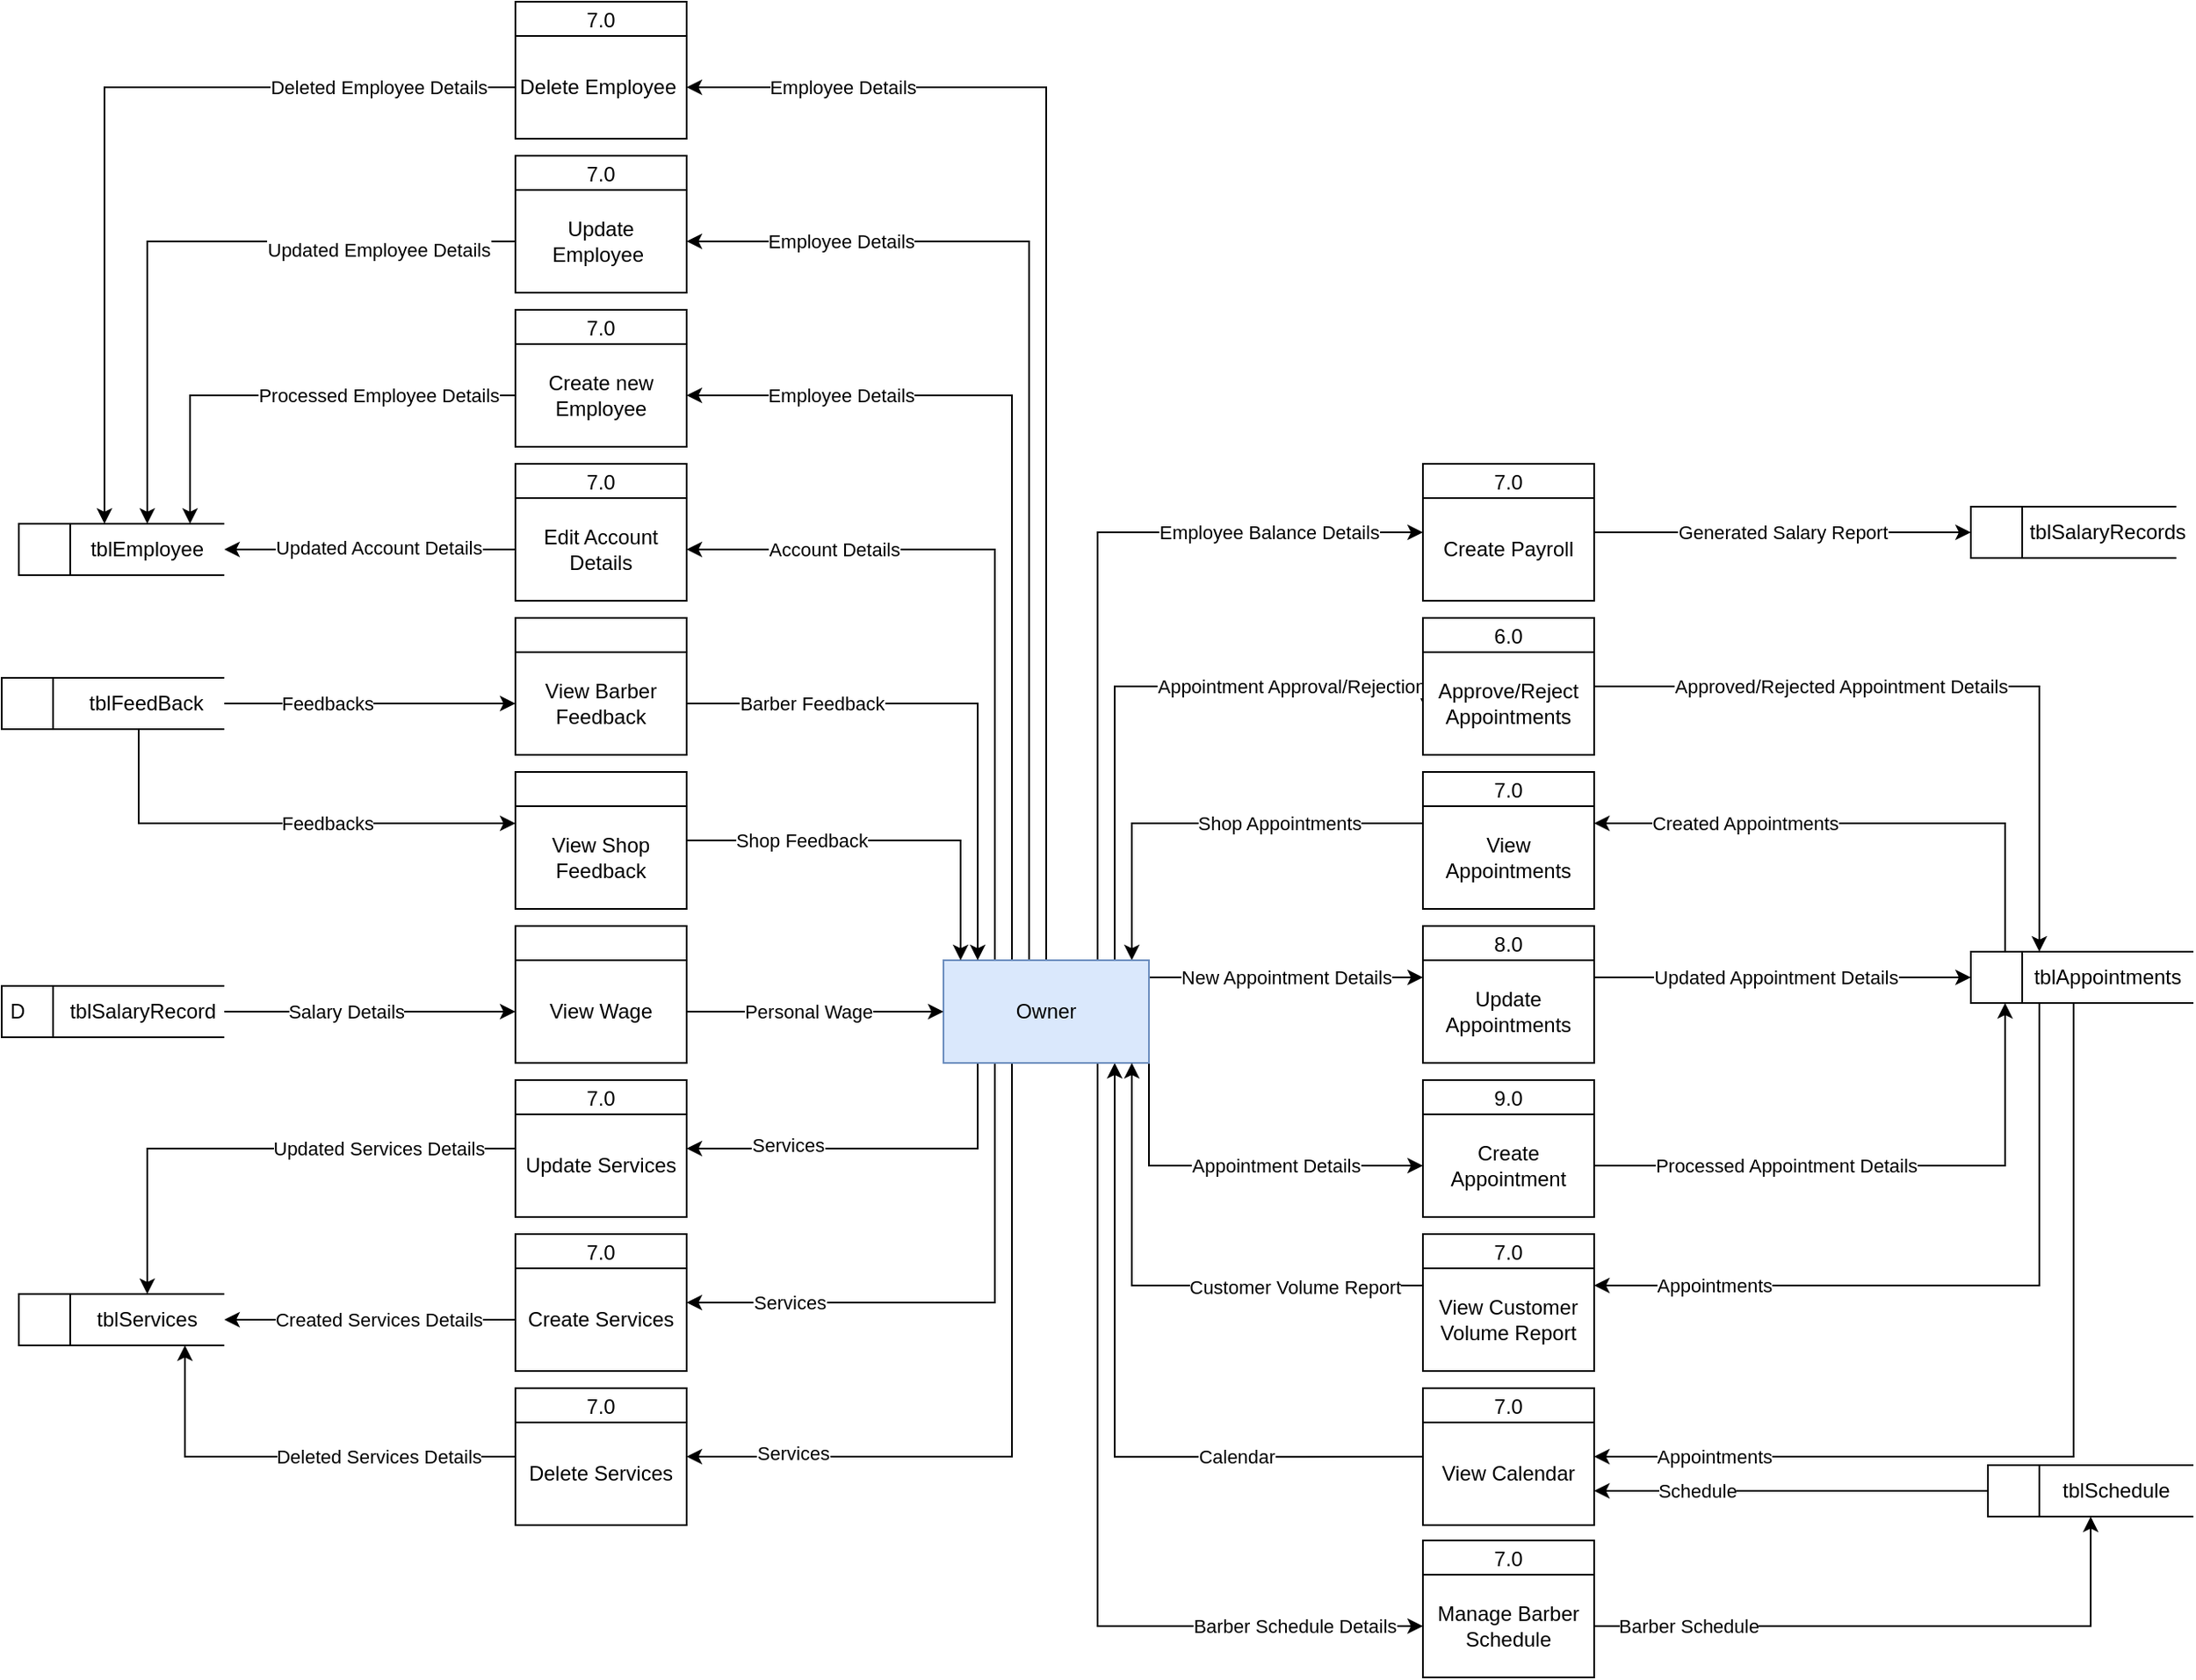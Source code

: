 <mxfile version="15.5.8" type="github" pages="5">
  <diagram id="T2RNOw0BPEMfBJu6Xnur" name="Owner">
    <mxGraphModel dx="322" dy="772" grid="1" gridSize="10" guides="1" tooltips="1" connect="1" arrows="1" fold="1" page="1" pageScale="1" pageWidth="1100" pageHeight="850" math="0" shadow="0">
      <root>
        <mxCell id="0" />
        <mxCell id="1" parent="0" />
        <mxCell id="i3oagPm_14Ef7jDhE-9G-1" value="Appointment Approval/Rejection" style="edgeStyle=orthogonalEdgeStyle;rounded=0;orthogonalLoop=1;jettySize=auto;html=1;entryX=0;entryY=0.5;entryDx=0;entryDy=0;endArrow=classic;endFill=1;" parent="1" source="i3oagPm_14Ef7jDhE-9G-18" target="i3oagPm_14Ef7jDhE-9G-21" edge="1">
          <mxGeometry x="0.5" relative="1" as="geometry">
            <Array as="points">
              <mxPoint x="2200" y="760" />
              <mxPoint x="2380" y="760" />
            </Array>
            <mxPoint as="offset" />
          </mxGeometry>
        </mxCell>
        <mxCell id="i3oagPm_14Ef7jDhE-9G-2" style="edgeStyle=orthogonalEdgeStyle;rounded=0;orthogonalLoop=1;jettySize=auto;html=1;endArrow=none;endFill=0;startArrow=classic;startFill=1;" parent="1" source="i3oagPm_14Ef7jDhE-9G-18" target="i3oagPm_14Ef7jDhE-9G-23" edge="1">
          <mxGeometry relative="1" as="geometry">
            <Array as="points">
              <mxPoint x="2210" y="840" />
            </Array>
          </mxGeometry>
        </mxCell>
        <mxCell id="i3oagPm_14Ef7jDhE-9G-3" value="Shop Appointments" style="edgeLabel;html=1;align=center;verticalAlign=middle;resizable=0;points=[];" parent="i3oagPm_14Ef7jDhE-9G-2" vertex="1" connectable="0">
          <mxGeometry x="0.411" y="-1" relative="1" as="geometry">
            <mxPoint x="-11" y="-1" as="offset" />
          </mxGeometry>
        </mxCell>
        <mxCell id="i3oagPm_14Ef7jDhE-9G-4" value="New Appointment Details" style="edgeStyle=orthogonalEdgeStyle;rounded=0;orthogonalLoop=1;jettySize=auto;html=1;endArrow=classic;endFill=1;" parent="1" source="i3oagPm_14Ef7jDhE-9G-18" target="i3oagPm_14Ef7jDhE-9G-25" edge="1">
          <mxGeometry relative="1" as="geometry">
            <Array as="points">
              <mxPoint x="2300" y="930" />
              <mxPoint x="2300" y="930" />
            </Array>
            <mxPoint as="offset" />
          </mxGeometry>
        </mxCell>
        <mxCell id="i3oagPm_14Ef7jDhE-9G-5" value="&lt;div&gt;Appointment Details&lt;/div&gt;" style="edgeStyle=orthogonalEdgeStyle;rounded=0;orthogonalLoop=1;jettySize=auto;html=1;startArrow=none;startFill=0;endArrow=classic;endFill=1;" parent="1" source="i3oagPm_14Ef7jDhE-9G-18" target="i3oagPm_14Ef7jDhE-9G-27" edge="1">
          <mxGeometry x="0.217" relative="1" as="geometry">
            <Array as="points">
              <mxPoint x="2220" y="1040" />
            </Array>
            <mxPoint as="offset" />
          </mxGeometry>
        </mxCell>
        <mxCell id="i3oagPm_14Ef7jDhE-9G-6" style="edgeStyle=orthogonalEdgeStyle;rounded=0;orthogonalLoop=1;jettySize=auto;html=1;startArrow=classic;startFill=1;endArrow=none;endFill=0;" parent="1" edge="1">
          <mxGeometry relative="1" as="geometry">
            <mxPoint x="2389.94" y="1210.059" as="targetPoint" />
            <mxPoint x="2199.999" y="980" as="sourcePoint" />
            <Array as="points">
              <mxPoint x="2199.94" y="1210" />
            </Array>
          </mxGeometry>
        </mxCell>
        <mxCell id="i3oagPm_14Ef7jDhE-9G-7" value="Calendar" style="edgeLabel;html=1;align=center;verticalAlign=middle;resizable=0;points=[];" parent="i3oagPm_14Ef7jDhE-9G-6" vertex="1" connectable="0">
          <mxGeometry x="0.363" y="1" relative="1" as="geometry">
            <mxPoint x="14" y="1" as="offset" />
          </mxGeometry>
        </mxCell>
        <mxCell id="i3oagPm_14Ef7jDhE-9G-8" style="edgeStyle=orthogonalEdgeStyle;rounded=0;orthogonalLoop=1;jettySize=auto;html=1;startArrow=none;startFill=0;endArrow=classic;endFill=1;" parent="1" source="i3oagPm_14Ef7jDhE-9G-18" target="i3oagPm_14Ef7jDhE-9G-70" edge="1">
          <mxGeometry relative="1" as="geometry">
            <Array as="points">
              <mxPoint x="2190" y="1309" />
            </Array>
          </mxGeometry>
        </mxCell>
        <mxCell id="i3oagPm_14Ef7jDhE-9G-9" value="Barber Schedule Details" style="edgeLabel;html=1;align=center;verticalAlign=middle;resizable=0;points=[];" parent="i3oagPm_14Ef7jDhE-9G-8" vertex="1" connectable="0">
          <mxGeometry x="0.395" relative="1" as="geometry">
            <mxPoint x="82" as="offset" />
          </mxGeometry>
        </mxCell>
        <mxCell id="i3oagPm_14Ef7jDhE-9G-10" style="edgeStyle=orthogonalEdgeStyle;rounded=0;orthogonalLoop=1;jettySize=auto;html=1;startArrow=none;startFill=0;endArrow=classic;endFill=1;" parent="1" source="i3oagPm_14Ef7jDhE-9G-18" target="i3oagPm_14Ef7jDhE-9G-76" edge="1">
          <mxGeometry relative="1" as="geometry">
            <mxPoint x="1960" y="1060" as="targetPoint" />
            <Array as="points">
              <mxPoint x="2120" y="1030" />
            </Array>
          </mxGeometry>
        </mxCell>
        <mxCell id="i3oagPm_14Ef7jDhE-9G-11" value="Services" style="edgeLabel;html=1;align=center;verticalAlign=middle;resizable=0;points=[];" parent="i3oagPm_14Ef7jDhE-9G-10" vertex="1" connectable="0">
          <mxGeometry x="0.459" y="-2" relative="1" as="geometry">
            <mxPoint x="-1" as="offset" />
          </mxGeometry>
        </mxCell>
        <mxCell id="i3oagPm_14Ef7jDhE-9G-12" style="edgeStyle=orthogonalEdgeStyle;rounded=0;orthogonalLoop=1;jettySize=auto;html=1;startArrow=none;startFill=0;endArrow=classic;endFill=1;" parent="1" source="i3oagPm_14Ef7jDhE-9G-18" target="i3oagPm_14Ef7jDhE-9G-80" edge="1">
          <mxGeometry relative="1" as="geometry">
            <mxPoint x="1910" y="1110" as="targetPoint" />
            <Array as="points">
              <mxPoint x="2130" y="1120" />
            </Array>
          </mxGeometry>
        </mxCell>
        <mxCell id="i3oagPm_14Ef7jDhE-9G-13" value="Services" style="edgeLabel;html=1;align=center;verticalAlign=middle;resizable=0;points=[];" parent="i3oagPm_14Ef7jDhE-9G-12" vertex="1" connectable="0">
          <mxGeometry x="0.672" y="-4" relative="1" as="geometry">
            <mxPoint x="7" y="4" as="offset" />
          </mxGeometry>
        </mxCell>
        <mxCell id="i3oagPm_14Ef7jDhE-9G-14" style="edgeStyle=orthogonalEdgeStyle;rounded=0;orthogonalLoop=1;jettySize=auto;html=1;startArrow=none;startFill=0;endArrow=classic;endFill=1;" parent="1" source="i3oagPm_14Ef7jDhE-9G-18" target="i3oagPm_14Ef7jDhE-9G-82" edge="1">
          <mxGeometry relative="1" as="geometry">
            <mxPoint x="1900" y="1200" as="targetPoint" />
            <Array as="points">
              <mxPoint x="2140" y="1210" />
            </Array>
          </mxGeometry>
        </mxCell>
        <mxCell id="i3oagPm_14Ef7jDhE-9G-15" value="Services" style="edgeLabel;html=1;align=center;verticalAlign=middle;resizable=0;points=[];" parent="i3oagPm_14Ef7jDhE-9G-14" vertex="1" connectable="0">
          <mxGeometry x="0.692" relative="1" as="geometry">
            <mxPoint x="-3" y="-2" as="offset" />
          </mxGeometry>
        </mxCell>
        <mxCell id="i3oagPm_14Ef7jDhE-9G-16" style="edgeStyle=orthogonalEdgeStyle;rounded=0;orthogonalLoop=1;jettySize=auto;html=1;startArrow=none;startFill=0;endArrow=classic;endFill=1;" parent="1" source="i3oagPm_14Ef7jDhE-9G-18" target="i3oagPm_14Ef7jDhE-9G-87" edge="1">
          <mxGeometry relative="1" as="geometry">
            <mxPoint x="2160" y="660" as="targetPoint" />
            <Array as="points">
              <mxPoint x="2130" y="680" />
            </Array>
          </mxGeometry>
        </mxCell>
        <mxCell id="i3oagPm_14Ef7jDhE-9G-17" value="Account Details" style="edgeLabel;html=1;align=center;verticalAlign=middle;resizable=0;points=[];" parent="i3oagPm_14Ef7jDhE-9G-16" vertex="1" connectable="0">
          <mxGeometry x="0.695" y="-1" relative="1" as="geometry">
            <mxPoint x="22" y="1" as="offset" />
          </mxGeometry>
        </mxCell>
        <mxCell id="k2XZu2sDkHiB7Au-otFX-1" style="edgeStyle=orthogonalEdgeStyle;rounded=0;orthogonalLoop=1;jettySize=auto;html=1;" parent="1" source="i3oagPm_14Ef7jDhE-9G-18" target="i3oagPm_14Ef7jDhE-9G-96" edge="1">
          <mxGeometry relative="1" as="geometry">
            <Array as="points">
              <mxPoint x="2160" y="410" />
            </Array>
          </mxGeometry>
        </mxCell>
        <mxCell id="k2XZu2sDkHiB7Au-otFX-21" value="Employee Details" style="edgeLabel;html=1;align=center;verticalAlign=middle;resizable=0;points=[];" parent="k2XZu2sDkHiB7Au-otFX-1" vertex="1" connectable="0">
          <mxGeometry x="0.827" relative="1" as="geometry">
            <mxPoint x="28" as="offset" />
          </mxGeometry>
        </mxCell>
        <mxCell id="k2XZu2sDkHiB7Au-otFX-2" style="edgeStyle=orthogonalEdgeStyle;rounded=0;orthogonalLoop=1;jettySize=auto;html=1;" parent="1" source="i3oagPm_14Ef7jDhE-9G-18" target="i3oagPm_14Ef7jDhE-9G-94" edge="1">
          <mxGeometry relative="1" as="geometry">
            <Array as="points">
              <mxPoint x="2150" y="500" />
            </Array>
          </mxGeometry>
        </mxCell>
        <mxCell id="k2XZu2sDkHiB7Au-otFX-19" value="Employee Details" style="edgeLabel;html=1;align=center;verticalAlign=middle;resizable=0;points=[];" parent="k2XZu2sDkHiB7Au-otFX-2" vertex="1" connectable="0">
          <mxGeometry x="0.791" y="-1" relative="1" as="geometry">
            <mxPoint x="25" y="1" as="offset" />
          </mxGeometry>
        </mxCell>
        <mxCell id="k2XZu2sDkHiB7Au-otFX-3" value="Employee Details" style="edgeStyle=orthogonalEdgeStyle;rounded=0;orthogonalLoop=1;jettySize=auto;html=1;" parent="1" source="i3oagPm_14Ef7jDhE-9G-18" target="i3oagPm_14Ef7jDhE-9G-98" edge="1">
          <mxGeometry x="0.654" relative="1" as="geometry">
            <mxPoint x="2360" y="500" as="targetPoint" />
            <Array as="points">
              <mxPoint x="2140" y="590" />
            </Array>
            <mxPoint as="offset" />
          </mxGeometry>
        </mxCell>
        <mxCell id="k2XZu2sDkHiB7Au-otFX-23" style="edgeStyle=orthogonalEdgeStyle;rounded=0;orthogonalLoop=1;jettySize=auto;html=1;" parent="1" source="i3oagPm_14Ef7jDhE-9G-18" target="k2XZu2sDkHiB7Au-otFX-24" edge="1">
          <mxGeometry relative="1" as="geometry">
            <mxPoint x="2410" y="660" as="targetPoint" />
            <Array as="points">
              <mxPoint x="2190" y="670" />
            </Array>
          </mxGeometry>
        </mxCell>
        <mxCell id="k2XZu2sDkHiB7Au-otFX-26" value="Employee Balance Details" style="edgeLabel;html=1;align=center;verticalAlign=middle;resizable=0;points=[];" parent="k2XZu2sDkHiB7Au-otFX-23" vertex="1" connectable="0">
          <mxGeometry x="0.368" y="3" relative="1" as="geometry">
            <mxPoint x="49" y="3" as="offset" />
          </mxGeometry>
        </mxCell>
        <mxCell id="i3oagPm_14Ef7jDhE-9G-18" value="Owner" style="rounded=0;whiteSpace=wrap;html=1;fillColor=#dae8fc;strokeColor=#6c8ebf;" parent="1" vertex="1">
          <mxGeometry x="2100" y="920" width="120" height="60" as="geometry" />
        </mxCell>
        <mxCell id="i3oagPm_14Ef7jDhE-9G-19" value="Approved/Rejected Appointment Details" style="edgeStyle=orthogonalEdgeStyle;rounded=0;orthogonalLoop=1;jettySize=auto;html=1;startArrow=none;startFill=0;endArrow=classic;endFill=1;" parent="1" source="i3oagPm_14Ef7jDhE-9G-20" target="i3oagPm_14Ef7jDhE-9G-32" edge="1">
          <mxGeometry x="-0.309" relative="1" as="geometry">
            <Array as="points">
              <mxPoint x="2740" y="760" />
            </Array>
            <mxPoint as="offset" />
          </mxGeometry>
        </mxCell>
        <mxCell id="i3oagPm_14Ef7jDhE-9G-20" value="6.0" style="swimlane;fontStyle=0;childLayout=stackLayout;horizontal=1;startSize=20;fillColor=#ffffff;horizontalStack=0;resizeParent=1;resizeParentMax=0;resizeLast=0;collapsible=0;marginBottom=0;swimlaneFillColor=#ffffff;" parent="1" vertex="1">
          <mxGeometry x="2380" y="720" width="100" height="80" as="geometry" />
        </mxCell>
        <mxCell id="i3oagPm_14Ef7jDhE-9G-21" value="Approve/Reject Appointments" style="rounded=0;whiteSpace=wrap;html=1;" parent="i3oagPm_14Ef7jDhE-9G-20" vertex="1">
          <mxGeometry y="20" width="100" height="60" as="geometry" />
        </mxCell>
        <mxCell id="i3oagPm_14Ef7jDhE-9G-22" value="7.0" style="swimlane;fontStyle=0;childLayout=stackLayout;horizontal=1;startSize=20;horizontalStack=0;resizeParent=1;resizeParentMax=0;resizeLast=0;collapsible=0;marginBottom=0;swimlaneFillColor=#ffffff;" parent="1" vertex="1">
          <mxGeometry x="2380" y="810" width="100" height="80" as="geometry" />
        </mxCell>
        <mxCell id="i3oagPm_14Ef7jDhE-9G-23" value="View Appointments" style="rounded=0;whiteSpace=wrap;html=1;" parent="i3oagPm_14Ef7jDhE-9G-22" vertex="1">
          <mxGeometry y="20" width="100" height="60" as="geometry" />
        </mxCell>
        <mxCell id="i3oagPm_14Ef7jDhE-9G-24" value="8.0" style="swimlane;fontStyle=0;childLayout=stackLayout;horizontal=1;startSize=20;fillColor=#ffffff;horizontalStack=0;resizeParent=1;resizeParentMax=0;resizeLast=0;collapsible=0;marginBottom=0;swimlaneFillColor=#ffffff;" parent="1" vertex="1">
          <mxGeometry x="2380" y="900" width="100" height="80" as="geometry" />
        </mxCell>
        <mxCell id="i3oagPm_14Ef7jDhE-9G-25" value="&lt;div&gt;Update&lt;/div&gt;&lt;div&gt;Appointments&lt;br&gt;&lt;/div&gt;" style="rounded=0;whiteSpace=wrap;html=1;" parent="i3oagPm_14Ef7jDhE-9G-24" vertex="1">
          <mxGeometry y="20" width="100" height="60" as="geometry" />
        </mxCell>
        <mxCell id="i3oagPm_14Ef7jDhE-9G-26" value="9.0" style="swimlane;fontStyle=0;childLayout=stackLayout;horizontal=1;startSize=20;fillColor=#ffffff;horizontalStack=0;resizeParent=1;resizeParentMax=0;resizeLast=0;collapsible=0;marginBottom=0;swimlaneFillColor=#ffffff;" parent="1" vertex="1">
          <mxGeometry x="2380" y="990" width="100" height="80" as="geometry" />
        </mxCell>
        <mxCell id="i3oagPm_14Ef7jDhE-9G-27" value="Create Appointment" style="rounded=0;whiteSpace=wrap;html=1;" parent="i3oagPm_14Ef7jDhE-9G-26" vertex="1">
          <mxGeometry y="20" width="100" height="60" as="geometry" />
        </mxCell>
        <mxCell id="i3oagPm_14Ef7jDhE-9G-28" value="" style="swimlane;fontStyle=0;childLayout=stackLayout;horizontal=1;startSize=20;fillColor=#ffffff;horizontalStack=0;resizeParent=1;resizeParentMax=0;resizeLast=0;collapsible=0;marginBottom=0;swimlaneFillColor=#ffffff;" parent="1" vertex="1">
          <mxGeometry x="1850" y="900" width="100" height="80" as="geometry" />
        </mxCell>
        <mxCell id="i3oagPm_14Ef7jDhE-9G-29" value="View Wage" style="rounded=0;whiteSpace=wrap;html=1;" parent="i3oagPm_14Ef7jDhE-9G-28" vertex="1">
          <mxGeometry y="20" width="100" height="60" as="geometry" />
        </mxCell>
        <mxCell id="i3oagPm_14Ef7jDhE-9G-30" value="" style="group" parent="1" vertex="1" connectable="0">
          <mxGeometry x="2700" y="920" width="130" height="30" as="geometry" />
        </mxCell>
        <mxCell id="i3oagPm_14Ef7jDhE-9G-31" value="" style="html=1;dashed=0;whitespace=wrap;shape=mxgraph.dfd.dataStoreID;align=left;spacingLeft=3;points=[[0,0],[0.5,0],[1,0],[0,0.5],[1,0.5],[0,1],[0.5,1],[1,1]];sketch=0;" parent="i3oagPm_14Ef7jDhE-9G-30" vertex="1">
          <mxGeometry y="-5" width="130" height="30" as="geometry" />
        </mxCell>
        <mxCell id="i3oagPm_14Ef7jDhE-9G-32" value="tblAppointments" style="text;html=1;strokeColor=none;fillColor=none;align=center;verticalAlign=middle;whiteSpace=wrap;rounded=0;sketch=0;" parent="i3oagPm_14Ef7jDhE-9G-30" vertex="1">
          <mxGeometry x="30" y="-5" width="100" height="30" as="geometry" />
        </mxCell>
        <mxCell id="i3oagPm_14Ef7jDhE-9G-33" value="" style="group;rotation=90;" parent="1" vertex="1" connectable="0">
          <mxGeometry x="1550" y="935" width="130" height="30" as="geometry" />
        </mxCell>
        <mxCell id="i3oagPm_14Ef7jDhE-9G-34" value="D" style="html=1;dashed=0;whitespace=wrap;shape=mxgraph.dfd.dataStoreID;align=left;spacingLeft=3;points=[[0,0],[0.5,0],[1,0],[0,0.5],[1,0.5],[0,1],[0.5,1],[1,1]];sketch=0;" parent="i3oagPm_14Ef7jDhE-9G-33" vertex="1">
          <mxGeometry width="130.0" height="30" as="geometry" />
        </mxCell>
        <mxCell id="i3oagPm_14Ef7jDhE-9G-35" value="tblSalaryRecord" style="text;html=1;strokeColor=none;fillColor=none;align=center;verticalAlign=middle;whiteSpace=wrap;rounded=0;sketch=0;" parent="i3oagPm_14Ef7jDhE-9G-33" vertex="1">
          <mxGeometry x="35.455" width="94.545" height="30" as="geometry" />
        </mxCell>
        <mxCell id="i3oagPm_14Ef7jDhE-9G-36" style="edgeStyle=orthogonalEdgeStyle;rounded=0;orthogonalLoop=1;jettySize=auto;html=1;startArrow=none;startFill=0;endArrow=classic;endFill=1;" parent="1" source="i3oagPm_14Ef7jDhE-9G-29" target="i3oagPm_14Ef7jDhE-9G-18" edge="1">
          <mxGeometry relative="1" as="geometry">
            <Array as="points">
              <mxPoint x="2010" y="950" />
              <mxPoint x="2010" y="950" />
            </Array>
          </mxGeometry>
        </mxCell>
        <mxCell id="i3oagPm_14Ef7jDhE-9G-37" value="Personal Wage" style="edgeLabel;html=1;align=center;verticalAlign=middle;resizable=0;points=[];" parent="i3oagPm_14Ef7jDhE-9G-36" vertex="1" connectable="0">
          <mxGeometry x="-0.632" y="1" relative="1" as="geometry">
            <mxPoint x="43" y="1" as="offset" />
          </mxGeometry>
        </mxCell>
        <mxCell id="i3oagPm_14Ef7jDhE-9G-38" value="Created Appointments" style="edgeStyle=orthogonalEdgeStyle;rounded=0;orthogonalLoop=1;jettySize=auto;html=1;startArrow=none;startFill=0;endArrow=classic;endFill=1;" parent="1" source="i3oagPm_14Ef7jDhE-9G-31" target="i3oagPm_14Ef7jDhE-9G-23" edge="1">
          <mxGeometry x="0.446" relative="1" as="geometry">
            <Array as="points">
              <mxPoint x="2720" y="840" />
            </Array>
            <mxPoint as="offset" />
          </mxGeometry>
        </mxCell>
        <mxCell id="i3oagPm_14Ef7jDhE-9G-39" value="Updated Appointment Details" style="edgeStyle=orthogonalEdgeStyle;rounded=0;orthogonalLoop=1;jettySize=auto;html=1;startArrow=none;startFill=0;endArrow=classic;endFill=1;" parent="1" source="i3oagPm_14Ef7jDhE-9G-25" target="i3oagPm_14Ef7jDhE-9G-31" edge="1">
          <mxGeometry x="-0.043" relative="1" as="geometry">
            <Array as="points">
              <mxPoint x="2590" y="930" />
              <mxPoint x="2590" y="930" />
            </Array>
            <mxPoint as="offset" />
          </mxGeometry>
        </mxCell>
        <mxCell id="i3oagPm_14Ef7jDhE-9G-40" value="" style="edgeStyle=orthogonalEdgeStyle;rounded=0;orthogonalLoop=1;jettySize=auto;html=1;startArrow=none;startFill=0;endArrow=classic;endFill=1;" parent="1" source="i3oagPm_14Ef7jDhE-9G-27" target="i3oagPm_14Ef7jDhE-9G-31" edge="1">
          <mxGeometry x="-0.394" relative="1" as="geometry">
            <Array as="points">
              <mxPoint x="2720" y="1040" />
            </Array>
            <mxPoint as="offset" />
            <mxPoint x="2730" y="940" as="targetPoint" />
          </mxGeometry>
        </mxCell>
        <mxCell id="i3oagPm_14Ef7jDhE-9G-41" value="Processed Appointment Details" style="edgeLabel;html=1;align=center;verticalAlign=middle;resizable=0;points=[];" parent="i3oagPm_14Ef7jDhE-9G-40" vertex="1" connectable="0">
          <mxGeometry x="-0.386" y="-1" relative="1" as="geometry">
            <mxPoint x="9" y="-1" as="offset" />
          </mxGeometry>
        </mxCell>
        <mxCell id="i3oagPm_14Ef7jDhE-9G-42" value="Salary Details" style="edgeStyle=orthogonalEdgeStyle;rounded=0;orthogonalLoop=1;jettySize=auto;html=1;startArrow=none;startFill=0;endArrow=classic;endFill=1;" parent="1" source="i3oagPm_14Ef7jDhE-9G-34" target="i3oagPm_14Ef7jDhE-9G-29" edge="1">
          <mxGeometry x="-0.176" relative="1" as="geometry">
            <Array as="points">
              <mxPoint x="1770" y="950" />
              <mxPoint x="1770" y="950" />
            </Array>
            <mxPoint x="1" as="offset" />
          </mxGeometry>
        </mxCell>
        <mxCell id="i3oagPm_14Ef7jDhE-9G-43" value="" style="swimlane;fontStyle=0;childLayout=stackLayout;horizontal=1;startSize=20;fillColor=#ffffff;horizontalStack=0;resizeParent=1;resizeParentMax=0;resizeLast=0;collapsible=0;marginBottom=0;swimlaneFillColor=#ffffff;" parent="1" vertex="1">
          <mxGeometry x="1850" y="810" width="100" height="80" as="geometry" />
        </mxCell>
        <mxCell id="i3oagPm_14Ef7jDhE-9G-44" value="View Shop Feedback" style="rounded=0;whiteSpace=wrap;html=1;" parent="i3oagPm_14Ef7jDhE-9G-43" vertex="1">
          <mxGeometry y="20" width="100" height="60" as="geometry" />
        </mxCell>
        <mxCell id="i3oagPm_14Ef7jDhE-9G-45" value="Shop Feedback" style="edgeStyle=orthogonalEdgeStyle;rounded=0;orthogonalLoop=1;jettySize=auto;html=1;" parent="1" source="i3oagPm_14Ef7jDhE-9G-44" target="i3oagPm_14Ef7jDhE-9G-18" edge="1">
          <mxGeometry x="-0.417" relative="1" as="geometry">
            <Array as="points">
              <mxPoint x="2110" y="850" />
            </Array>
            <mxPoint as="offset" />
          </mxGeometry>
        </mxCell>
        <mxCell id="i3oagPm_14Ef7jDhE-9G-46" value="" style="group" parent="1" connectable="0" vertex="1">
          <mxGeometry x="1550" y="755" width="130" height="30" as="geometry" />
        </mxCell>
        <mxCell id="i3oagPm_14Ef7jDhE-9G-47" value="" style="html=1;dashed=0;whitespace=wrap;shape=mxgraph.dfd.dataStoreID;align=left;spacingLeft=3;points=[[0,0],[0.5,0],[1,0],[0,0.5],[1,0.5],[0,1],[0.5,1],[1,1]];sketch=0;" parent="i3oagPm_14Ef7jDhE-9G-46" vertex="1">
          <mxGeometry width="130" height="30" as="geometry" />
        </mxCell>
        <mxCell id="i3oagPm_14Ef7jDhE-9G-48" value="tblFeedBack" style="text;html=1;strokeColor=none;fillColor=none;align=center;verticalAlign=middle;whiteSpace=wrap;rounded=0;sketch=0;" parent="i3oagPm_14Ef7jDhE-9G-46" vertex="1">
          <mxGeometry x="39" width="91" height="30" as="geometry" />
        </mxCell>
        <mxCell id="i3oagPm_14Ef7jDhE-9G-49" value="Feedbacks" style="edgeStyle=orthogonalEdgeStyle;rounded=0;orthogonalLoop=1;jettySize=auto;html=1;" parent="1" source="i3oagPm_14Ef7jDhE-9G-47" target="i3oagPm_14Ef7jDhE-9G-44" edge="1">
          <mxGeometry x="0.2" relative="1" as="geometry">
            <Array as="points">
              <mxPoint x="1630" y="840" />
            </Array>
            <mxPoint as="offset" />
          </mxGeometry>
        </mxCell>
        <mxCell id="i3oagPm_14Ef7jDhE-9G-50" value="" style="swimlane;fontStyle=0;childLayout=stackLayout;horizontal=1;startSize=20;fillColor=#ffffff;horizontalStack=0;resizeParent=1;resizeParentMax=0;resizeLast=0;collapsible=0;marginBottom=0;swimlaneFillColor=#ffffff;" parent="1" vertex="1">
          <mxGeometry x="1850" y="720" width="100" height="80" as="geometry" />
        </mxCell>
        <mxCell id="i3oagPm_14Ef7jDhE-9G-51" value="View Barber Feedback" style="rounded=0;whiteSpace=wrap;html=1;" parent="i3oagPm_14Ef7jDhE-9G-50" vertex="1">
          <mxGeometry y="20" width="100" height="60" as="geometry" />
        </mxCell>
        <mxCell id="i3oagPm_14Ef7jDhE-9G-52" value="Feedbacks" style="edgeStyle=orthogonalEdgeStyle;rounded=0;orthogonalLoop=1;jettySize=auto;html=1;" parent="1" source="i3oagPm_14Ef7jDhE-9G-47" target="i3oagPm_14Ef7jDhE-9G-51" edge="1">
          <mxGeometry x="-0.293" relative="1" as="geometry">
            <mxPoint x="2650" y="1375" as="sourcePoint" />
            <Array as="points">
              <mxPoint x="1740" y="770" />
              <mxPoint x="1740" y="770" />
            </Array>
            <mxPoint as="offset" />
          </mxGeometry>
        </mxCell>
        <mxCell id="i3oagPm_14Ef7jDhE-9G-53" value="Barber Feedback" style="edgeStyle=orthogonalEdgeStyle;rounded=0;orthogonalLoop=1;jettySize=auto;html=1;" parent="1" source="i3oagPm_14Ef7jDhE-9G-51" target="i3oagPm_14Ef7jDhE-9G-18" edge="1">
          <mxGeometry x="-0.548" relative="1" as="geometry">
            <Array as="points">
              <mxPoint x="2120" y="770" />
            </Array>
            <mxPoint as="offset" />
          </mxGeometry>
        </mxCell>
        <mxCell id="i3oagPm_14Ef7jDhE-9G-54" style="edgeStyle=orthogonalEdgeStyle;rounded=0;orthogonalLoop=1;jettySize=auto;html=1;startArrow=none;startFill=0;endArrow=classic;endFill=1;" parent="1" source="i3oagPm_14Ef7jDhE-9G-32" target="i3oagPm_14Ef7jDhE-9G-56" edge="1">
          <mxGeometry relative="1" as="geometry">
            <mxPoint x="2480" y="1130" as="targetPoint" />
            <Array as="points">
              <mxPoint x="2740" y="1110" />
            </Array>
          </mxGeometry>
        </mxCell>
        <mxCell id="i3oagPm_14Ef7jDhE-9G-55" value="Appointments" style="edgeLabel;html=1;align=center;verticalAlign=middle;resizable=0;points=[];" parent="i3oagPm_14Ef7jDhE-9G-54" vertex="1" connectable="0">
          <mxGeometry x="0.23" y="1" relative="1" as="geometry">
            <mxPoint x="-94" y="-1" as="offset" />
          </mxGeometry>
        </mxCell>
        <mxCell id="i3oagPm_14Ef7jDhE-9G-56" value="7.0" style="swimlane;fontStyle=0;childLayout=stackLayout;horizontal=1;startSize=20;fillColor=#ffffff;horizontalStack=0;resizeParent=1;resizeParentMax=0;resizeLast=0;collapsible=0;marginBottom=0;swimlaneFillColor=#ffffff;" parent="1" vertex="1">
          <mxGeometry x="2380" y="1080" width="100" height="80" as="geometry" />
        </mxCell>
        <mxCell id="i3oagPm_14Ef7jDhE-9G-57" value="View Customer Volume Report" style="rounded=0;whiteSpace=wrap;html=1;" parent="i3oagPm_14Ef7jDhE-9G-56" vertex="1">
          <mxGeometry y="20" width="100" height="60" as="geometry" />
        </mxCell>
        <mxCell id="i3oagPm_14Ef7jDhE-9G-58" style="edgeStyle=orthogonalEdgeStyle;rounded=0;orthogonalLoop=1;jettySize=auto;html=1;startArrow=none;startFill=0;endArrow=classic;endFill=1;" parent="1" source="i3oagPm_14Ef7jDhE-9G-57" target="i3oagPm_14Ef7jDhE-9G-18" edge="1">
          <mxGeometry relative="1" as="geometry">
            <Array as="points">
              <mxPoint x="2210" y="1110" />
            </Array>
          </mxGeometry>
        </mxCell>
        <mxCell id="i3oagPm_14Ef7jDhE-9G-59" value="Customer Volume Report" style="edgeLabel;html=1;align=center;verticalAlign=middle;resizable=0;points=[];" parent="i3oagPm_14Ef7jDhE-9G-58" vertex="1" connectable="0">
          <mxGeometry x="0.026" y="1" relative="1" as="geometry">
            <mxPoint x="79" as="offset" />
          </mxGeometry>
        </mxCell>
        <mxCell id="i3oagPm_14Ef7jDhE-9G-60" value="7.0" style="swimlane;fontStyle=0;childLayout=stackLayout;horizontal=1;startSize=20;horizontalStack=0;resizeParent=1;resizeParentMax=0;resizeLast=0;collapsible=0;marginBottom=0;swimlaneFillColor=#ffffff;" parent="1" vertex="1">
          <mxGeometry x="2380" y="1170" width="100" height="80" as="geometry" />
        </mxCell>
        <mxCell id="i3oagPm_14Ef7jDhE-9G-61" value="View Calendar" style="rounded=0;whiteSpace=wrap;html=1;" parent="i3oagPm_14Ef7jDhE-9G-60" vertex="1">
          <mxGeometry y="20" width="100" height="60" as="geometry" />
        </mxCell>
        <mxCell id="i3oagPm_14Ef7jDhE-9G-62" style="edgeStyle=orthogonalEdgeStyle;rounded=0;orthogonalLoop=1;jettySize=auto;html=1;startArrow=none;startFill=0;endArrow=classic;endFill=1;" parent="1" source="i3oagPm_14Ef7jDhE-9G-32" target="i3oagPm_14Ef7jDhE-9G-61" edge="1">
          <mxGeometry relative="1" as="geometry">
            <Array as="points">
              <mxPoint x="2760" y="1210" />
            </Array>
          </mxGeometry>
        </mxCell>
        <mxCell id="i3oagPm_14Ef7jDhE-9G-63" value="Appointments" style="edgeLabel;html=1;align=center;verticalAlign=middle;resizable=0;points=[];" parent="i3oagPm_14Ef7jDhE-9G-62" vertex="1" connectable="0">
          <mxGeometry x="0.424" y="-2" relative="1" as="geometry">
            <mxPoint x="-87" y="2" as="offset" />
          </mxGeometry>
        </mxCell>
        <mxCell id="i3oagPm_14Ef7jDhE-9G-64" value="" style="group;" parent="1" vertex="1" connectable="0">
          <mxGeometry x="2710" y="1220" width="120" height="30" as="geometry" />
        </mxCell>
        <mxCell id="i3oagPm_14Ef7jDhE-9G-65" value="" style="html=1;dashed=0;whitespace=wrap;shape=mxgraph.dfd.dataStoreID;align=left;spacingLeft=3;points=[[0,0],[0.5,0],[1,0],[0,0.5],[1,0.5],[0,1],[0.5,1],[1,1]];sketch=0;" parent="i3oagPm_14Ef7jDhE-9G-64" vertex="1">
          <mxGeometry y="-5" width="120" height="30" as="geometry" />
        </mxCell>
        <mxCell id="i3oagPm_14Ef7jDhE-9G-66" value="tblSchedule" style="text;html=1;strokeColor=none;fillColor=none;align=center;verticalAlign=middle;whiteSpace=wrap;rounded=0;sketch=0;" parent="i3oagPm_14Ef7jDhE-9G-64" vertex="1">
          <mxGeometry x="30" y="-5" width="90" height="30" as="geometry" />
        </mxCell>
        <mxCell id="i3oagPm_14Ef7jDhE-9G-67" style="edgeStyle=orthogonalEdgeStyle;rounded=0;orthogonalLoop=1;jettySize=auto;html=1;startArrow=none;startFill=0;endArrow=classic;endFill=1;" parent="1" source="i3oagPm_14Ef7jDhE-9G-65" target="i3oagPm_14Ef7jDhE-9G-61" edge="1">
          <mxGeometry relative="1" as="geometry">
            <Array as="points">
              <mxPoint x="2640" y="1230" />
              <mxPoint x="2640" y="1230" />
            </Array>
          </mxGeometry>
        </mxCell>
        <mxCell id="i3oagPm_14Ef7jDhE-9G-68" value="Schedule" style="edgeLabel;html=1;align=center;verticalAlign=middle;resizable=0;points=[];" parent="i3oagPm_14Ef7jDhE-9G-67" vertex="1" connectable="0">
          <mxGeometry x="0.288" y="2" relative="1" as="geometry">
            <mxPoint x="-22" y="-2" as="offset" />
          </mxGeometry>
        </mxCell>
        <mxCell id="i3oagPm_14Ef7jDhE-9G-69" value="7.0" style="swimlane;fontStyle=0;childLayout=stackLayout;horizontal=1;startSize=20;fillColor=#ffffff;horizontalStack=0;resizeParent=1;resizeParentMax=0;resizeLast=0;collapsible=0;marginBottom=0;swimlaneFillColor=#ffffff;" parent="1" vertex="1">
          <mxGeometry x="2380" y="1259" width="100" height="80" as="geometry" />
        </mxCell>
        <mxCell id="i3oagPm_14Ef7jDhE-9G-70" value="Manage Barber Schedule" style="rounded=0;whiteSpace=wrap;html=1;" parent="i3oagPm_14Ef7jDhE-9G-69" vertex="1">
          <mxGeometry y="20" width="100" height="60" as="geometry" />
        </mxCell>
        <mxCell id="i3oagPm_14Ef7jDhE-9G-71" style="edgeStyle=orthogonalEdgeStyle;rounded=0;orthogonalLoop=1;jettySize=auto;html=1;startArrow=none;startFill=0;endArrow=classic;endFill=1;" parent="1" source="i3oagPm_14Ef7jDhE-9G-70" target="i3oagPm_14Ef7jDhE-9G-65" edge="1">
          <mxGeometry relative="1" as="geometry" />
        </mxCell>
        <mxCell id="i3oagPm_14Ef7jDhE-9G-72" value="Barber Schedule" style="edgeLabel;html=1;align=center;verticalAlign=middle;resizable=0;points=[];" parent="i3oagPm_14Ef7jDhE-9G-71" vertex="1" connectable="0">
          <mxGeometry x="-0.373" relative="1" as="geometry">
            <mxPoint x="-56" as="offset" />
          </mxGeometry>
        </mxCell>
        <mxCell id="i3oagPm_14Ef7jDhE-9G-73" value="" style="group" parent="1" vertex="1" connectable="0">
          <mxGeometry x="1560" y="1120" width="120" height="30" as="geometry" />
        </mxCell>
        <mxCell id="i3oagPm_14Ef7jDhE-9G-74" value="" style="html=1;dashed=0;whitespace=wrap;shape=mxgraph.dfd.dataStoreID;align=left;spacingLeft=3;points=[[0,0],[0.5,0],[1,0],[0,0.5],[1,0.5],[0,1],[0.5,1],[1,1]];sketch=0;" parent="i3oagPm_14Ef7jDhE-9G-73" vertex="1">
          <mxGeometry y="-5" width="120" height="30" as="geometry" />
        </mxCell>
        <mxCell id="i3oagPm_14Ef7jDhE-9G-75" value="tblServices" style="text;html=1;strokeColor=none;fillColor=none;align=center;verticalAlign=middle;whiteSpace=wrap;rounded=0;sketch=0;" parent="i3oagPm_14Ef7jDhE-9G-73" vertex="1">
          <mxGeometry x="30" y="-5" width="90" height="30" as="geometry" />
        </mxCell>
        <mxCell id="i3oagPm_14Ef7jDhE-9G-76" value="7.0" style="swimlane;fontStyle=0;childLayout=stackLayout;horizontal=1;startSize=20;fillColor=#ffffff;horizontalStack=0;resizeParent=1;resizeParentMax=0;resizeLast=0;collapsible=0;marginBottom=0;swimlaneFillColor=#ffffff;" parent="1" vertex="1">
          <mxGeometry x="1850" y="990" width="100" height="80" as="geometry" />
        </mxCell>
        <mxCell id="i3oagPm_14Ef7jDhE-9G-77" value="Update Services" style="rounded=0;whiteSpace=wrap;html=1;" parent="i3oagPm_14Ef7jDhE-9G-76" vertex="1">
          <mxGeometry y="20" width="100" height="60" as="geometry" />
        </mxCell>
        <mxCell id="i3oagPm_14Ef7jDhE-9G-78" style="edgeStyle=orthogonalEdgeStyle;rounded=0;orthogonalLoop=1;jettySize=auto;html=1;startArrow=none;startFill=0;endArrow=classic;endFill=1;" parent="1" source="i3oagPm_14Ef7jDhE-9G-77" target="i3oagPm_14Ef7jDhE-9G-75" edge="1">
          <mxGeometry relative="1" as="geometry">
            <Array as="points">
              <mxPoint x="1635" y="1030" />
            </Array>
          </mxGeometry>
        </mxCell>
        <mxCell id="i3oagPm_14Ef7jDhE-9G-79" value="Updated Services Details" style="edgeLabel;html=1;align=center;verticalAlign=middle;resizable=0;points=[];" parent="i3oagPm_14Ef7jDhE-9G-78" vertex="1" connectable="0">
          <mxGeometry x="0.116" y="-2" relative="1" as="geometry">
            <mxPoint x="87" y="2" as="offset" />
          </mxGeometry>
        </mxCell>
        <mxCell id="i3oagPm_14Ef7jDhE-9G-80" value="7.0" style="swimlane;fontStyle=0;childLayout=stackLayout;horizontal=1;startSize=20;fillColor=#ffffff;horizontalStack=0;resizeParent=1;resizeParentMax=0;resizeLast=0;collapsible=0;marginBottom=0;swimlaneFillColor=#ffffff;" parent="1" vertex="1">
          <mxGeometry x="1850" y="1080" width="100" height="80" as="geometry" />
        </mxCell>
        <mxCell id="i3oagPm_14Ef7jDhE-9G-81" value="Create Services" style="rounded=0;whiteSpace=wrap;html=1;" parent="i3oagPm_14Ef7jDhE-9G-80" vertex="1">
          <mxGeometry y="20" width="100" height="60" as="geometry" />
        </mxCell>
        <mxCell id="i3oagPm_14Ef7jDhE-9G-82" value="7.0" style="swimlane;fontStyle=0;childLayout=stackLayout;horizontal=1;startSize=20;fillColor=#ffffff;horizontalStack=0;resizeParent=1;resizeParentMax=0;resizeLast=0;collapsible=0;marginBottom=0;swimlaneFillColor=#ffffff;" parent="1" vertex="1">
          <mxGeometry x="1850" y="1170" width="100" height="80" as="geometry" />
        </mxCell>
        <mxCell id="i3oagPm_14Ef7jDhE-9G-83" value="Delete Services" style="rounded=0;whiteSpace=wrap;html=1;" parent="i3oagPm_14Ef7jDhE-9G-82" vertex="1">
          <mxGeometry y="20" width="100" height="60" as="geometry" />
        </mxCell>
        <mxCell id="i3oagPm_14Ef7jDhE-9G-84" value="Deleted Services Details" style="edgeStyle=orthogonalEdgeStyle;rounded=0;orthogonalLoop=1;jettySize=auto;html=1;startArrow=none;startFill=0;endArrow=classic;endFill=1;" parent="1" source="i3oagPm_14Ef7jDhE-9G-83" target="i3oagPm_14Ef7jDhE-9G-75" edge="1">
          <mxGeometry x="-0.38" relative="1" as="geometry">
            <Array as="points">
              <mxPoint x="1657" y="1210" />
            </Array>
            <mxPoint as="offset" />
          </mxGeometry>
        </mxCell>
        <mxCell id="i3oagPm_14Ef7jDhE-9G-85" style="edgeStyle=orthogonalEdgeStyle;rounded=0;orthogonalLoop=1;jettySize=auto;html=1;startArrow=none;startFill=0;endArrow=classic;endFill=1;" parent="1" source="i3oagPm_14Ef7jDhE-9G-81" target="i3oagPm_14Ef7jDhE-9G-75" edge="1">
          <mxGeometry relative="1" as="geometry" />
        </mxCell>
        <mxCell id="i3oagPm_14Ef7jDhE-9G-86" value="Created Services Details" style="edgeLabel;html=1;align=center;verticalAlign=middle;resizable=0;points=[];" parent="i3oagPm_14Ef7jDhE-9G-85" vertex="1" connectable="0">
          <mxGeometry x="0.223" y="-1" relative="1" as="geometry">
            <mxPoint x="24" y="1" as="offset" />
          </mxGeometry>
        </mxCell>
        <mxCell id="i3oagPm_14Ef7jDhE-9G-87" value="7.0" style="swimlane;fontStyle=0;childLayout=stackLayout;horizontal=1;startSize=20;fillColor=#ffffff;horizontalStack=0;resizeParent=1;resizeParentMax=0;resizeLast=0;collapsible=0;marginBottom=0;swimlaneFillColor=#ffffff;" parent="1" vertex="1">
          <mxGeometry x="1850" y="630" width="100" height="80" as="geometry" />
        </mxCell>
        <mxCell id="i3oagPm_14Ef7jDhE-9G-88" value="Edit Account Details" style="rounded=0;whiteSpace=wrap;html=1;" parent="i3oagPm_14Ef7jDhE-9G-87" vertex="1">
          <mxGeometry y="20" width="100" height="60" as="geometry" />
        </mxCell>
        <mxCell id="i3oagPm_14Ef7jDhE-9G-89" style="edgeStyle=orthogonalEdgeStyle;rounded=0;orthogonalLoop=1;jettySize=auto;html=1;startArrow=none;startFill=0;endArrow=classic;endFill=1;" parent="1" source="i3oagPm_14Ef7jDhE-9G-88" target="i3oagPm_14Ef7jDhE-9G-92" edge="1">
          <mxGeometry relative="1" as="geometry">
            <mxPoint x="1690" y="680" as="targetPoint" />
            <Array as="points">
              <mxPoint x="1770" y="680" />
              <mxPoint x="1770" y="680" />
            </Array>
          </mxGeometry>
        </mxCell>
        <mxCell id="k2XZu2sDkHiB7Au-otFX-18" value="Updated Account Details" style="edgeLabel;html=1;align=center;verticalAlign=middle;resizable=0;points=[];" parent="i3oagPm_14Ef7jDhE-9G-89" vertex="1" connectable="0">
          <mxGeometry x="0.675" y="1" relative="1" as="geometry">
            <mxPoint x="62" y="-2" as="offset" />
          </mxGeometry>
        </mxCell>
        <mxCell id="i3oagPm_14Ef7jDhE-9G-90" value="" style="group" parent="1" vertex="1" connectable="0">
          <mxGeometry x="1560" y="670" width="120" height="30" as="geometry" />
        </mxCell>
        <mxCell id="i3oagPm_14Ef7jDhE-9G-91" value="" style="html=1;dashed=0;whitespace=wrap;shape=mxgraph.dfd.dataStoreID;align=left;spacingLeft=3;points=[[0,0],[0.5,0],[1,0],[0,0.5],[1,0.5],[0,1],[0.5,1],[1,1]];sketch=0;" parent="i3oagPm_14Ef7jDhE-9G-90" vertex="1">
          <mxGeometry y="-5" width="120" height="30" as="geometry" />
        </mxCell>
        <mxCell id="i3oagPm_14Ef7jDhE-9G-92" value="tblEmployee" style="text;html=1;strokeColor=none;fillColor=none;align=center;verticalAlign=middle;whiteSpace=wrap;rounded=0;sketch=0;" parent="i3oagPm_14Ef7jDhE-9G-90" vertex="1">
          <mxGeometry x="30" y="-5" width="90" height="30" as="geometry" />
        </mxCell>
        <mxCell id="i3oagPm_14Ef7jDhE-9G-93" value="7.0" style="swimlane;fontStyle=0;childLayout=stackLayout;horizontal=1;startSize=20;fillColor=#ffffff;horizontalStack=0;resizeParent=1;resizeParentMax=0;resizeLast=0;collapsible=0;marginBottom=0;swimlaneFillColor=#ffffff;" parent="1" vertex="1">
          <mxGeometry x="1850" y="450" width="100" height="80" as="geometry" />
        </mxCell>
        <mxCell id="i3oagPm_14Ef7jDhE-9G-94" value="Update Employee&amp;nbsp;" style="rounded=0;whiteSpace=wrap;html=1;" parent="i3oagPm_14Ef7jDhE-9G-93" vertex="1">
          <mxGeometry y="20" width="100" height="60" as="geometry" />
        </mxCell>
        <mxCell id="i3oagPm_14Ef7jDhE-9G-95" value="7.0" style="swimlane;fontStyle=0;childLayout=stackLayout;horizontal=1;startSize=20;fillColor=#ffffff;horizontalStack=0;resizeParent=1;resizeParentMax=0;resizeLast=0;collapsible=0;marginBottom=0;swimlaneFillColor=#ffffff;" parent="1" vertex="1">
          <mxGeometry x="1850" y="360" width="100" height="80" as="geometry" />
        </mxCell>
        <mxCell id="i3oagPm_14Ef7jDhE-9G-96" value="Delete Employee&amp;nbsp;" style="rounded=0;whiteSpace=wrap;html=1;" parent="i3oagPm_14Ef7jDhE-9G-95" vertex="1">
          <mxGeometry y="20" width="100" height="60" as="geometry" />
        </mxCell>
        <mxCell id="i3oagPm_14Ef7jDhE-9G-97" value="7.0" style="swimlane;fontStyle=0;childLayout=stackLayout;horizontal=1;startSize=20;fillColor=#ffffff;horizontalStack=0;resizeParent=1;resizeParentMax=0;resizeLast=0;collapsible=0;marginBottom=0;swimlaneFillColor=#ffffff;" parent="1" vertex="1">
          <mxGeometry x="1850" y="540" width="100" height="80" as="geometry" />
        </mxCell>
        <mxCell id="i3oagPm_14Ef7jDhE-9G-98" value="Create new Employee" style="rounded=0;whiteSpace=wrap;html=1;" parent="i3oagPm_14Ef7jDhE-9G-97" vertex="1">
          <mxGeometry y="20" width="100" height="60" as="geometry" />
        </mxCell>
        <mxCell id="k2XZu2sDkHiB7Au-otFX-7" style="edgeStyle=orthogonalEdgeStyle;rounded=0;orthogonalLoop=1;jettySize=auto;html=1;" parent="1" source="i3oagPm_14Ef7jDhE-9G-98" target="i3oagPm_14Ef7jDhE-9G-92" edge="1">
          <mxGeometry relative="1" as="geometry">
            <Array as="points">
              <mxPoint x="1660" y="590" />
            </Array>
          </mxGeometry>
        </mxCell>
        <mxCell id="k2XZu2sDkHiB7Au-otFX-17" value="Processed Employee Details" style="edgeLabel;html=1;align=center;verticalAlign=middle;resizable=0;points=[];" parent="k2XZu2sDkHiB7Au-otFX-7" vertex="1" connectable="0">
          <mxGeometry x="0.04" y="-3" relative="1" as="geometry">
            <mxPoint x="58" y="3" as="offset" />
          </mxGeometry>
        </mxCell>
        <mxCell id="k2XZu2sDkHiB7Au-otFX-8" style="edgeStyle=orthogonalEdgeStyle;rounded=0;orthogonalLoop=1;jettySize=auto;html=1;" parent="1" source="i3oagPm_14Ef7jDhE-9G-94" target="i3oagPm_14Ef7jDhE-9G-92" edge="1">
          <mxGeometry relative="1" as="geometry">
            <Array as="points">
              <mxPoint x="1635" y="500" />
            </Array>
          </mxGeometry>
        </mxCell>
        <mxCell id="k2XZu2sDkHiB7Au-otFX-20" value="Updated Employee Details" style="edgeLabel;html=1;align=center;verticalAlign=middle;resizable=0;points=[];" parent="k2XZu2sDkHiB7Au-otFX-8" vertex="1" connectable="0">
          <mxGeometry x="-0.331" y="-2" relative="1" as="geometry">
            <mxPoint x="47" y="7" as="offset" />
          </mxGeometry>
        </mxCell>
        <mxCell id="k2XZu2sDkHiB7Au-otFX-9" style="edgeStyle=orthogonalEdgeStyle;rounded=0;orthogonalLoop=1;jettySize=auto;html=1;" parent="1" source="i3oagPm_14Ef7jDhE-9G-96" target="i3oagPm_14Ef7jDhE-9G-92" edge="1">
          <mxGeometry relative="1" as="geometry">
            <Array as="points">
              <mxPoint x="1610" y="410" />
            </Array>
          </mxGeometry>
        </mxCell>
        <mxCell id="k2XZu2sDkHiB7Au-otFX-22" value="Deleted Employee Details" style="edgeLabel;html=1;align=center;verticalAlign=middle;resizable=0;points=[];" parent="k2XZu2sDkHiB7Au-otFX-9" vertex="1" connectable="0">
          <mxGeometry x="-0.643" relative="1" as="geometry">
            <mxPoint x="8" as="offset" />
          </mxGeometry>
        </mxCell>
        <mxCell id="k2XZu2sDkHiB7Au-otFX-24" value="7.0" style="swimlane;fontStyle=0;childLayout=stackLayout;horizontal=1;startSize=20;fillColor=#ffffff;horizontalStack=0;resizeParent=1;resizeParentMax=0;resizeLast=0;collapsible=0;marginBottom=0;swimlaneFillColor=#ffffff;" parent="1" vertex="1">
          <mxGeometry x="2380" y="630" width="100" height="80" as="geometry" />
        </mxCell>
        <mxCell id="k2XZu2sDkHiB7Au-otFX-25" value="Create Payroll" style="rounded=0;whiteSpace=wrap;html=1;" parent="k2XZu2sDkHiB7Au-otFX-24" vertex="1">
          <mxGeometry y="20" width="100" height="60" as="geometry" />
        </mxCell>
        <mxCell id="k2XZu2sDkHiB7Au-otFX-28" style="edgeStyle=orthogonalEdgeStyle;rounded=0;orthogonalLoop=1;jettySize=auto;html=1;" parent="1" source="k2XZu2sDkHiB7Au-otFX-25" target="k2XZu2sDkHiB7Au-otFX-31" edge="1">
          <mxGeometry relative="1" as="geometry">
            <mxPoint x="2680" y="680" as="targetPoint" />
            <Array as="points">
              <mxPoint x="2540" y="670" />
              <mxPoint x="2540" y="670" />
            </Array>
          </mxGeometry>
        </mxCell>
        <mxCell id="k2XZu2sDkHiB7Au-otFX-34" value="Generated Salary Report" style="edgeLabel;html=1;align=center;verticalAlign=middle;resizable=0;points=[];" parent="k2XZu2sDkHiB7Au-otFX-28" vertex="1" connectable="0">
          <mxGeometry x="-0.291" relative="1" as="geometry">
            <mxPoint x="32" as="offset" />
          </mxGeometry>
        </mxCell>
        <mxCell id="k2XZu2sDkHiB7Au-otFX-30" value="" style="group" parent="1" vertex="1" connectable="0">
          <mxGeometry x="2700" y="660" width="130" height="30" as="geometry" />
        </mxCell>
        <mxCell id="k2XZu2sDkHiB7Au-otFX-31" value="" style="html=1;dashed=0;whitespace=wrap;shape=mxgraph.dfd.dataStoreID;align=left;spacingLeft=3;points=[[0,0],[0.5,0],[1,0],[0,0.5],[1,0.5],[0,1],[0.5,1],[1,1]];sketch=0;" parent="k2XZu2sDkHiB7Au-otFX-30" vertex="1">
          <mxGeometry y="-5" width="120" height="30" as="geometry" />
        </mxCell>
        <mxCell id="k2XZu2sDkHiB7Au-otFX-32" value="tblSalaryRecords" style="text;html=1;strokeColor=none;fillColor=none;align=center;verticalAlign=middle;whiteSpace=wrap;rounded=0;sketch=0;" parent="k2XZu2sDkHiB7Au-otFX-30" vertex="1">
          <mxGeometry x="30" y="-5" width="100" height="30" as="geometry" />
        </mxCell>
      </root>
    </mxGraphModel>
  </diagram>
  <diagram id="h7HHH3-v2JK1_51w_DPO" name="Desk">
    <mxGraphModel dx="3873" dy="1758" grid="1" gridSize="10" guides="1" tooltips="1" connect="1" arrows="1" fold="1" page="1" pageScale="1" pageWidth="1100" pageHeight="850" math="0" shadow="0">
      <root>
        <mxCell id="M2oWjrfUgRRYDuEwu9WT-0" />
        <mxCell id="M2oWjrfUgRRYDuEwu9WT-1" parent="M2oWjrfUgRRYDuEwu9WT-0" />
        <mxCell id="r28VpTgTDbhiKUN1SZeV-0" value="Appointment Approval/Rejection" style="edgeStyle=orthogonalEdgeStyle;rounded=0;orthogonalLoop=1;jettySize=auto;html=1;entryX=0;entryY=0.5;entryDx=0;entryDy=0;endArrow=classic;endFill=1;" parent="M2oWjrfUgRRYDuEwu9WT-1" source="NshiFeFBcIIQcIrEiA9f-0" target="bIMAmgAOhdBfCIJM3YCK-1" edge="1">
          <mxGeometry x="0.5" relative="1" as="geometry">
            <Array as="points">
              <mxPoint x="-650" y="-190" />
            </Array>
            <mxPoint as="offset" />
          </mxGeometry>
        </mxCell>
        <mxCell id="r28VpTgTDbhiKUN1SZeV-1" style="edgeStyle=orthogonalEdgeStyle;rounded=0;orthogonalLoop=1;jettySize=auto;html=1;endArrow=none;endFill=0;startArrow=classic;startFill=1;" parent="M2oWjrfUgRRYDuEwu9WT-1" source="NshiFeFBcIIQcIrEiA9f-0" target="IfpBxl8M6aJRoYZX15r2-1" edge="1">
          <mxGeometry relative="1" as="geometry">
            <Array as="points">
              <mxPoint x="-630" y="-130" />
            </Array>
          </mxGeometry>
        </mxCell>
        <mxCell id="SsIWu9I1toDIG-TeM1FG-0" value="Shop Appointments" style="edgeLabel;html=1;align=center;verticalAlign=middle;resizable=0;points=[];" parent="r28VpTgTDbhiKUN1SZeV-1" vertex="1" connectable="0">
          <mxGeometry x="0.411" y="-1" relative="1" as="geometry">
            <mxPoint x="-11" y="-1" as="offset" />
          </mxGeometry>
        </mxCell>
        <mxCell id="r28VpTgTDbhiKUN1SZeV-4" value="New Appointment Details" style="edgeStyle=orthogonalEdgeStyle;rounded=0;orthogonalLoop=1;jettySize=auto;html=1;endArrow=classic;endFill=1;" parent="M2oWjrfUgRRYDuEwu9WT-1" source="NshiFeFBcIIQcIrEiA9f-0" target="IfpBxl8M6aJRoYZX15r2-3" edge="1">
          <mxGeometry relative="1" as="geometry">
            <Array as="points">
              <mxPoint x="-530" y="-30" />
              <mxPoint x="-530" y="-30" />
            </Array>
            <mxPoint as="offset" />
          </mxGeometry>
        </mxCell>
        <mxCell id="r28VpTgTDbhiKUN1SZeV-5" value="&lt;div&gt;Appointment Details&lt;/div&gt;" style="edgeStyle=orthogonalEdgeStyle;rounded=0;orthogonalLoop=1;jettySize=auto;html=1;startArrow=none;startFill=0;endArrow=classic;endFill=1;" parent="M2oWjrfUgRRYDuEwu9WT-1" source="NshiFeFBcIIQcIrEiA9f-0" target="PUImFSEZp4sbnbWzOmoX-1" edge="1">
          <mxGeometry x="0.217" relative="1" as="geometry">
            <Array as="points">
              <mxPoint x="-620" y="80" />
            </Array>
            <mxPoint as="offset" />
          </mxGeometry>
        </mxCell>
        <mxCell id="m90CFVuH8dbRZ-_vXutB-16" style="edgeStyle=orthogonalEdgeStyle;rounded=0;orthogonalLoop=1;jettySize=auto;html=1;startArrow=classic;startFill=1;endArrow=none;endFill=0;" parent="M2oWjrfUgRRYDuEwu9WT-1" edge="1">
          <mxGeometry relative="1" as="geometry">
            <mxPoint x="-455" y="250.059" as="targetPoint" />
            <mxPoint x="-644.941" y="20" as="sourcePoint" />
            <Array as="points">
              <mxPoint x="-645" y="250" />
            </Array>
          </mxGeometry>
        </mxCell>
        <mxCell id="m90CFVuH8dbRZ-_vXutB-37" value="Calendar" style="edgeLabel;html=1;align=center;verticalAlign=middle;resizable=0;points=[];" parent="m90CFVuH8dbRZ-_vXutB-16" vertex="1" connectable="0">
          <mxGeometry x="0.363" y="1" relative="1" as="geometry">
            <mxPoint x="14" y="1" as="offset" />
          </mxGeometry>
        </mxCell>
        <mxCell id="m90CFVuH8dbRZ-_vXutB-39" style="edgeStyle=orthogonalEdgeStyle;rounded=0;orthogonalLoop=1;jettySize=auto;html=1;startArrow=none;startFill=0;endArrow=classic;endFill=1;" parent="M2oWjrfUgRRYDuEwu9WT-1" source="NshiFeFBcIIQcIrEiA9f-0" target="m90CFVuH8dbRZ-_vXutB-35" edge="1">
          <mxGeometry relative="1" as="geometry">
            <Array as="points">
              <mxPoint x="-660" y="349" />
            </Array>
          </mxGeometry>
        </mxCell>
        <mxCell id="m90CFVuH8dbRZ-_vXutB-41" value="Barber Schedule Details" style="edgeLabel;html=1;align=center;verticalAlign=middle;resizable=0;points=[];" parent="m90CFVuH8dbRZ-_vXutB-39" vertex="1" connectable="0">
          <mxGeometry x="0.395" relative="1" as="geometry">
            <mxPoint x="82" as="offset" />
          </mxGeometry>
        </mxCell>
        <mxCell id="m90CFVuH8dbRZ-_vXutB-48" style="edgeStyle=orthogonalEdgeStyle;rounded=0;orthogonalLoop=1;jettySize=auto;html=1;startArrow=none;startFill=0;endArrow=classic;endFill=1;" parent="M2oWjrfUgRRYDuEwu9WT-1" source="NshiFeFBcIIQcIrEiA9f-0" target="m90CFVuH8dbRZ-_vXutB-52" edge="1">
          <mxGeometry relative="1" as="geometry">
            <mxPoint x="-870" y="100" as="targetPoint" />
            <Array as="points">
              <mxPoint x="-710" y="70" />
            </Array>
          </mxGeometry>
        </mxCell>
        <mxCell id="m90CFVuH8dbRZ-_vXutB-65" value="Services" style="edgeLabel;html=1;align=center;verticalAlign=middle;resizable=0;points=[];" parent="m90CFVuH8dbRZ-_vXutB-48" vertex="1" connectable="0">
          <mxGeometry x="0.459" y="-2" relative="1" as="geometry">
            <mxPoint x="-1" as="offset" />
          </mxGeometry>
        </mxCell>
        <mxCell id="m90CFVuH8dbRZ-_vXutB-55" style="edgeStyle=orthogonalEdgeStyle;rounded=0;orthogonalLoop=1;jettySize=auto;html=1;startArrow=none;startFill=0;endArrow=classic;endFill=1;" parent="M2oWjrfUgRRYDuEwu9WT-1" source="NshiFeFBcIIQcIrEiA9f-0" target="m90CFVuH8dbRZ-_vXutB-56" edge="1">
          <mxGeometry relative="1" as="geometry">
            <mxPoint x="-920" y="150" as="targetPoint" />
            <Array as="points">
              <mxPoint x="-700" y="160" />
            </Array>
          </mxGeometry>
        </mxCell>
        <mxCell id="m90CFVuH8dbRZ-_vXutB-66" value="Services" style="edgeLabel;html=1;align=center;verticalAlign=middle;resizable=0;points=[];" parent="m90CFVuH8dbRZ-_vXutB-55" vertex="1" connectable="0">
          <mxGeometry x="0.672" y="-4" relative="1" as="geometry">
            <mxPoint x="7" y="4" as="offset" />
          </mxGeometry>
        </mxCell>
        <mxCell id="m90CFVuH8dbRZ-_vXutB-59" style="edgeStyle=orthogonalEdgeStyle;rounded=0;orthogonalLoop=1;jettySize=auto;html=1;startArrow=none;startFill=0;endArrow=classic;endFill=1;" parent="M2oWjrfUgRRYDuEwu9WT-1" source="NshiFeFBcIIQcIrEiA9f-0" target="m90CFVuH8dbRZ-_vXutB-60" edge="1">
          <mxGeometry relative="1" as="geometry">
            <mxPoint x="-930" y="240" as="targetPoint" />
            <Array as="points">
              <mxPoint x="-690" y="250" />
            </Array>
          </mxGeometry>
        </mxCell>
        <mxCell id="m90CFVuH8dbRZ-_vXutB-67" value="Services" style="edgeLabel;html=1;align=center;verticalAlign=middle;resizable=0;points=[];" parent="m90CFVuH8dbRZ-_vXutB-59" vertex="1" connectable="0">
          <mxGeometry x="0.692" relative="1" as="geometry">
            <mxPoint x="-3" y="-2" as="offset" />
          </mxGeometry>
        </mxCell>
        <mxCell id="m90CFVuH8dbRZ-_vXutB-71" style="edgeStyle=orthogonalEdgeStyle;rounded=0;orthogonalLoop=1;jettySize=auto;html=1;startArrow=none;startFill=0;endArrow=classic;endFill=1;" parent="M2oWjrfUgRRYDuEwu9WT-1" source="NshiFeFBcIIQcIrEiA9f-0" target="m90CFVuH8dbRZ-_vXutB-72" edge="1">
          <mxGeometry relative="1" as="geometry">
            <mxPoint x="-670" y="-300" as="targetPoint" />
            <Array as="points">
              <mxPoint x="-670" y="-290" />
            </Array>
          </mxGeometry>
        </mxCell>
        <mxCell id="m90CFVuH8dbRZ-_vXutB-77" value="Employee" style="edgeLabel;html=1;align=center;verticalAlign=middle;resizable=0;points=[];" parent="m90CFVuH8dbRZ-_vXutB-71" vertex="1" connectable="0">
          <mxGeometry x="0.695" y="-1" relative="1" as="geometry">
            <mxPoint x="22" y="1" as="offset" />
          </mxGeometry>
        </mxCell>
        <mxCell id="NshiFeFBcIIQcIrEiA9f-0" value="&lt;div&gt;Desk&lt;/div&gt;" style="rounded=0;whiteSpace=wrap;html=1;fillColor=#dae8fc;strokeColor=#6c8ebf;" parent="M2oWjrfUgRRYDuEwu9WT-1" vertex="1">
          <mxGeometry x="-730" y="-40" width="120" height="60" as="geometry" />
        </mxCell>
        <mxCell id="r28VpTgTDbhiKUN1SZeV-8" value="Approved/Rejected Appointment Details" style="edgeStyle=orthogonalEdgeStyle;rounded=0;orthogonalLoop=1;jettySize=auto;html=1;startArrow=none;startFill=0;endArrow=classic;endFill=1;" parent="M2oWjrfUgRRYDuEwu9WT-1" source="bIMAmgAOhdBfCIJM3YCK-0" target="UXtkoO3RdiKG1N95la6T-2" edge="1">
          <mxGeometry x="-0.309" relative="1" as="geometry">
            <Array as="points">
              <mxPoint x="-90" y="-190" />
            </Array>
            <mxPoint as="offset" />
          </mxGeometry>
        </mxCell>
        <mxCell id="bIMAmgAOhdBfCIJM3YCK-0" value="6.0" style="swimlane;fontStyle=0;childLayout=stackLayout;horizontal=1;startSize=20;fillColor=#ffffff;horizontalStack=0;resizeParent=1;resizeParentMax=0;resizeLast=0;collapsible=0;marginBottom=0;swimlaneFillColor=#ffffff;" parent="M2oWjrfUgRRYDuEwu9WT-1" vertex="1">
          <mxGeometry x="-450" y="-240" width="100" height="80" as="geometry" />
        </mxCell>
        <mxCell id="bIMAmgAOhdBfCIJM3YCK-1" value="Approve/Reject Appointments" style="rounded=0;whiteSpace=wrap;html=1;" parent="bIMAmgAOhdBfCIJM3YCK-0" vertex="1">
          <mxGeometry y="20" width="100" height="60" as="geometry" />
        </mxCell>
        <mxCell id="IfpBxl8M6aJRoYZX15r2-0" value="7.0" style="swimlane;fontStyle=0;childLayout=stackLayout;horizontal=1;startSize=20;fillColor=#ffffff;horizontalStack=0;resizeParent=1;resizeParentMax=0;resizeLast=0;collapsible=0;marginBottom=0;swimlaneFillColor=#ffffff;" parent="M2oWjrfUgRRYDuEwu9WT-1" vertex="1">
          <mxGeometry x="-450" y="-150" width="100" height="80" as="geometry" />
        </mxCell>
        <mxCell id="IfpBxl8M6aJRoYZX15r2-1" value="View Appointments" style="rounded=0;whiteSpace=wrap;html=1;" parent="IfpBxl8M6aJRoYZX15r2-0" vertex="1">
          <mxGeometry y="20" width="100" height="60" as="geometry" />
        </mxCell>
        <mxCell id="IfpBxl8M6aJRoYZX15r2-2" value="8.0" style="swimlane;fontStyle=0;childLayout=stackLayout;horizontal=1;startSize=20;fillColor=#ffffff;horizontalStack=0;resizeParent=1;resizeParentMax=0;resizeLast=0;collapsible=0;marginBottom=0;swimlaneFillColor=#ffffff;" parent="M2oWjrfUgRRYDuEwu9WT-1" vertex="1">
          <mxGeometry x="-450" y="-60" width="100" height="80" as="geometry" />
        </mxCell>
        <mxCell id="IfpBxl8M6aJRoYZX15r2-3" value="&lt;div&gt;Update&lt;/div&gt;&lt;div&gt;Appointments&lt;br&gt;&lt;/div&gt;" style="rounded=0;whiteSpace=wrap;html=1;" parent="IfpBxl8M6aJRoYZX15r2-2" vertex="1">
          <mxGeometry y="20" width="100" height="60" as="geometry" />
        </mxCell>
        <mxCell id="PUImFSEZp4sbnbWzOmoX-0" value="9.0" style="swimlane;fontStyle=0;childLayout=stackLayout;horizontal=1;startSize=20;fillColor=#ffffff;horizontalStack=0;resizeParent=1;resizeParentMax=0;resizeLast=0;collapsible=0;marginBottom=0;swimlaneFillColor=#ffffff;" parent="M2oWjrfUgRRYDuEwu9WT-1" vertex="1">
          <mxGeometry x="-450" y="30" width="100" height="80" as="geometry" />
        </mxCell>
        <mxCell id="PUImFSEZp4sbnbWzOmoX-1" value="Create Appointment" style="rounded=0;whiteSpace=wrap;html=1;" parent="PUImFSEZp4sbnbWzOmoX-0" vertex="1">
          <mxGeometry y="20" width="100" height="60" as="geometry" />
        </mxCell>
        <mxCell id="E7tAqj3mt4xYVxzb1QxC-0" value="" style="swimlane;fontStyle=0;childLayout=stackLayout;horizontal=1;startSize=20;fillColor=#ffffff;horizontalStack=0;resizeParent=1;resizeParentMax=0;resizeLast=0;collapsible=0;marginBottom=0;swimlaneFillColor=#ffffff;" parent="M2oWjrfUgRRYDuEwu9WT-1" vertex="1">
          <mxGeometry x="-980" y="-60" width="100" height="80" as="geometry" />
        </mxCell>
        <mxCell id="E7tAqj3mt4xYVxzb1QxC-1" value="View Wage" style="rounded=0;whiteSpace=wrap;html=1;" parent="E7tAqj3mt4xYVxzb1QxC-0" vertex="1">
          <mxGeometry y="20" width="100" height="60" as="geometry" />
        </mxCell>
        <mxCell id="UXtkoO3RdiKG1N95la6T-0" value="" style="group" parent="M2oWjrfUgRRYDuEwu9WT-1" vertex="1" connectable="0">
          <mxGeometry x="-130" y="-40" width="130" height="30" as="geometry" />
        </mxCell>
        <mxCell id="UXtkoO3RdiKG1N95la6T-1" value="" style="html=1;dashed=0;whitespace=wrap;shape=mxgraph.dfd.dataStoreID;align=left;spacingLeft=3;points=[[0,0],[0.5,0],[1,0],[0,0.5],[1,0.5],[0,1],[0.5,1],[1,1]];sketch=0;" parent="UXtkoO3RdiKG1N95la6T-0" vertex="1">
          <mxGeometry y="-5" width="130" height="30" as="geometry" />
        </mxCell>
        <mxCell id="UXtkoO3RdiKG1N95la6T-2" value="tblAppointments" style="text;html=1;strokeColor=none;fillColor=none;align=center;verticalAlign=middle;whiteSpace=wrap;rounded=0;sketch=0;" parent="UXtkoO3RdiKG1N95la6T-0" vertex="1">
          <mxGeometry x="30" y="-5" width="100" height="30" as="geometry" />
        </mxCell>
        <mxCell id="xiOYzJcX8he-40gCHK4X-0" value="" style="group;rotation=90;" parent="M2oWjrfUgRRYDuEwu9WT-1" vertex="1" connectable="0">
          <mxGeometry x="-1280" y="-25" width="130" height="30" as="geometry" />
        </mxCell>
        <mxCell id="xiOYzJcX8he-40gCHK4X-1" value="D" style="html=1;dashed=0;whitespace=wrap;shape=mxgraph.dfd.dataStoreID;align=left;spacingLeft=3;points=[[0,0],[0.5,0],[1,0],[0,0.5],[1,0.5],[0,1],[0.5,1],[1,1]];sketch=0;" parent="xiOYzJcX8he-40gCHK4X-0" vertex="1">
          <mxGeometry width="130.0" height="30" as="geometry" />
        </mxCell>
        <mxCell id="xiOYzJcX8he-40gCHK4X-2" value="tblSalaryRecord" style="text;html=1;strokeColor=none;fillColor=none;align=center;verticalAlign=middle;whiteSpace=wrap;rounded=0;sketch=0;" parent="xiOYzJcX8he-40gCHK4X-0" vertex="1">
          <mxGeometry x="35.455" width="94.545" height="30" as="geometry" />
        </mxCell>
        <mxCell id="r28VpTgTDbhiKUN1SZeV-7" style="edgeStyle=orthogonalEdgeStyle;rounded=0;orthogonalLoop=1;jettySize=auto;html=1;startArrow=none;startFill=0;endArrow=classic;endFill=1;" parent="M2oWjrfUgRRYDuEwu9WT-1" source="E7tAqj3mt4xYVxzb1QxC-1" target="NshiFeFBcIIQcIrEiA9f-0" edge="1">
          <mxGeometry relative="1" as="geometry">
            <Array as="points">
              <mxPoint x="-820" y="-10" />
              <mxPoint x="-820" y="-10" />
            </Array>
          </mxGeometry>
        </mxCell>
        <mxCell id="SsIWu9I1toDIG-TeM1FG-2" value="Personal Wage" style="edgeLabel;html=1;align=center;verticalAlign=middle;resizable=0;points=[];" parent="r28VpTgTDbhiKUN1SZeV-7" vertex="1" connectable="0">
          <mxGeometry x="-0.632" y="1" relative="1" as="geometry">
            <mxPoint x="43" y="1" as="offset" />
          </mxGeometry>
        </mxCell>
        <mxCell id="flk_xZc2xOusYogxBJOo-0" value="Created Appointments" style="edgeStyle=orthogonalEdgeStyle;rounded=0;orthogonalLoop=1;jettySize=auto;html=1;startArrow=none;startFill=0;endArrow=classic;endFill=1;" parent="M2oWjrfUgRRYDuEwu9WT-1" source="UXtkoO3RdiKG1N95la6T-1" target="IfpBxl8M6aJRoYZX15r2-1" edge="1">
          <mxGeometry x="0.446" relative="1" as="geometry">
            <Array as="points">
              <mxPoint x="-110" y="-130" />
            </Array>
            <mxPoint as="offset" />
          </mxGeometry>
        </mxCell>
        <mxCell id="flk_xZc2xOusYogxBJOo-1" value="Updated Appointment Details" style="edgeStyle=orthogonalEdgeStyle;rounded=0;orthogonalLoop=1;jettySize=auto;html=1;startArrow=none;startFill=0;endArrow=classic;endFill=1;" parent="M2oWjrfUgRRYDuEwu9WT-1" source="IfpBxl8M6aJRoYZX15r2-3" target="UXtkoO3RdiKG1N95la6T-1" edge="1">
          <mxGeometry x="-0.043" relative="1" as="geometry">
            <Array as="points">
              <mxPoint x="-240" y="-30" />
              <mxPoint x="-240" y="-30" />
            </Array>
            <mxPoint as="offset" />
          </mxGeometry>
        </mxCell>
        <mxCell id="flk_xZc2xOusYogxBJOo-2" value="" style="edgeStyle=orthogonalEdgeStyle;rounded=0;orthogonalLoop=1;jettySize=auto;html=1;startArrow=none;startFill=0;endArrow=classic;endFill=1;" parent="M2oWjrfUgRRYDuEwu9WT-1" source="PUImFSEZp4sbnbWzOmoX-1" target="UXtkoO3RdiKG1N95la6T-1" edge="1">
          <mxGeometry x="-0.394" relative="1" as="geometry">
            <Array as="points">
              <mxPoint x="-110" y="80" />
            </Array>
            <mxPoint as="offset" />
            <mxPoint x="-100" y="-20" as="targetPoint" />
          </mxGeometry>
        </mxCell>
        <mxCell id="7IBNdm8LXfBQ803ckYns-1" value="Processed Appointment Details" style="edgeLabel;html=1;align=center;verticalAlign=middle;resizable=0;points=[];" parent="flk_xZc2xOusYogxBJOo-2" vertex="1" connectable="0">
          <mxGeometry x="-0.386" y="-1" relative="1" as="geometry">
            <mxPoint x="9" y="-1" as="offset" />
          </mxGeometry>
        </mxCell>
        <mxCell id="flk_xZc2xOusYogxBJOo-4" value="Salary Details" style="edgeStyle=orthogonalEdgeStyle;rounded=0;orthogonalLoop=1;jettySize=auto;html=1;startArrow=none;startFill=0;endArrow=classic;endFill=1;" parent="M2oWjrfUgRRYDuEwu9WT-1" source="xiOYzJcX8he-40gCHK4X-1" target="E7tAqj3mt4xYVxzb1QxC-1" edge="1">
          <mxGeometry x="-0.059" relative="1" as="geometry">
            <Array as="points">
              <mxPoint x="-1060" y="-10" />
              <mxPoint x="-1060" y="-10" />
            </Array>
            <mxPoint as="offset" />
          </mxGeometry>
        </mxCell>
        <mxCell id="kqJbw3ITdDqjSNNFoGYl-0" value="" style="swimlane;fontStyle=0;childLayout=stackLayout;horizontal=1;startSize=20;fillColor=#ffffff;horizontalStack=0;resizeParent=1;resizeParentMax=0;resizeLast=0;collapsible=0;marginBottom=0;swimlaneFillColor=#ffffff;" parent="M2oWjrfUgRRYDuEwu9WT-1" vertex="1">
          <mxGeometry x="-980" y="-150" width="100" height="80" as="geometry" />
        </mxCell>
        <mxCell id="kqJbw3ITdDqjSNNFoGYl-1" value="View Shop Feedback" style="rounded=0;whiteSpace=wrap;html=1;" parent="kqJbw3ITdDqjSNNFoGYl-0" vertex="1">
          <mxGeometry y="20" width="100" height="60" as="geometry" />
        </mxCell>
        <mxCell id="EsfE9xk2G7EhEZzO8cBS-0" value="Shop Feedback" style="edgeStyle=orthogonalEdgeStyle;rounded=0;orthogonalLoop=1;jettySize=auto;html=1;" parent="M2oWjrfUgRRYDuEwu9WT-1" source="kqJbw3ITdDqjSNNFoGYl-1" target="NshiFeFBcIIQcIrEiA9f-0" edge="1">
          <mxGeometry x="-0.417" relative="1" as="geometry">
            <Array as="points">
              <mxPoint x="-710" y="-110" />
            </Array>
            <mxPoint as="offset" />
          </mxGeometry>
        </mxCell>
        <mxCell id="EsfE9xk2G7EhEZzO8cBS-1" value="" style="group" parent="M2oWjrfUgRRYDuEwu9WT-1" connectable="0" vertex="1">
          <mxGeometry x="-1280" y="-205" width="130" height="30" as="geometry" />
        </mxCell>
        <mxCell id="EsfE9xk2G7EhEZzO8cBS-2" value="" style="html=1;dashed=0;whitespace=wrap;shape=mxgraph.dfd.dataStoreID;align=left;spacingLeft=3;points=[[0,0],[0.5,0],[1,0],[0,0.5],[1,0.5],[0,1],[0.5,1],[1,1]];sketch=0;" parent="EsfE9xk2G7EhEZzO8cBS-1" vertex="1">
          <mxGeometry width="130" height="30" as="geometry" />
        </mxCell>
        <mxCell id="EsfE9xk2G7EhEZzO8cBS-3" value="tblFeedBack" style="text;html=1;strokeColor=none;fillColor=none;align=center;verticalAlign=middle;whiteSpace=wrap;rounded=0;sketch=0;" parent="EsfE9xk2G7EhEZzO8cBS-1" vertex="1">
          <mxGeometry x="39" width="91" height="30" as="geometry" />
        </mxCell>
        <mxCell id="EsfE9xk2G7EhEZzO8cBS-4" value="Feedbacks" style="edgeStyle=orthogonalEdgeStyle;rounded=0;orthogonalLoop=1;jettySize=auto;html=1;" parent="M2oWjrfUgRRYDuEwu9WT-1" source="EsfE9xk2G7EhEZzO8cBS-2" target="kqJbw3ITdDqjSNNFoGYl-1" edge="1">
          <mxGeometry x="0.379" relative="1" as="geometry">
            <Array as="points">
              <mxPoint x="-1200" y="-120" />
            </Array>
            <mxPoint as="offset" />
          </mxGeometry>
        </mxCell>
        <mxCell id="EsfE9xk2G7EhEZzO8cBS-7" value="" style="swimlane;fontStyle=0;childLayout=stackLayout;horizontal=1;startSize=20;fillColor=#ffffff;horizontalStack=0;resizeParent=1;resizeParentMax=0;resizeLast=0;collapsible=0;marginBottom=0;swimlaneFillColor=#ffffff;" parent="M2oWjrfUgRRYDuEwu9WT-1" vertex="1">
          <mxGeometry x="-980" y="-240" width="100" height="80" as="geometry" />
        </mxCell>
        <mxCell id="EsfE9xk2G7EhEZzO8cBS-8" value="View Barber Feedback" style="rounded=0;whiteSpace=wrap;html=1;" parent="EsfE9xk2G7EhEZzO8cBS-7" vertex="1">
          <mxGeometry y="20" width="100" height="60" as="geometry" />
        </mxCell>
        <mxCell id="EsfE9xk2G7EhEZzO8cBS-13" value="Feedbacks" style="edgeStyle=orthogonalEdgeStyle;rounded=0;orthogonalLoop=1;jettySize=auto;html=1;" parent="M2oWjrfUgRRYDuEwu9WT-1" source="EsfE9xk2G7EhEZzO8cBS-2" target="EsfE9xk2G7EhEZzO8cBS-8" edge="1">
          <mxGeometry x="-0.059" relative="1" as="geometry">
            <mxPoint x="-180" y="415" as="sourcePoint" />
            <Array as="points">
              <mxPoint x="-1060" y="-190" />
              <mxPoint x="-1060" y="-190" />
            </Array>
            <mxPoint as="offset" />
          </mxGeometry>
        </mxCell>
        <mxCell id="EsfE9xk2G7EhEZzO8cBS-14" value="Barber Feedback" style="edgeStyle=orthogonalEdgeStyle;rounded=0;orthogonalLoop=1;jettySize=auto;html=1;" parent="M2oWjrfUgRRYDuEwu9WT-1" source="EsfE9xk2G7EhEZzO8cBS-8" target="NshiFeFBcIIQcIrEiA9f-0" edge="1">
          <mxGeometry x="-0.548" relative="1" as="geometry">
            <Array as="points">
              <mxPoint x="-690" y="-190" />
            </Array>
            <mxPoint as="offset" />
          </mxGeometry>
        </mxCell>
        <mxCell id="m90CFVuH8dbRZ-_vXutB-9" style="edgeStyle=orthogonalEdgeStyle;rounded=0;orthogonalLoop=1;jettySize=auto;html=1;startArrow=none;startFill=0;endArrow=classic;endFill=1;" parent="M2oWjrfUgRRYDuEwu9WT-1" source="UXtkoO3RdiKG1N95la6T-2" target="m90CFVuH8dbRZ-_vXutB-10" edge="1">
          <mxGeometry relative="1" as="geometry">
            <mxPoint x="-350" y="170" as="targetPoint" />
            <Array as="points">
              <mxPoint x="-90" y="150" />
            </Array>
          </mxGeometry>
        </mxCell>
        <mxCell id="m90CFVuH8dbRZ-_vXutB-13" value="Appointments" style="edgeLabel;html=1;align=center;verticalAlign=middle;resizable=0;points=[];" parent="m90CFVuH8dbRZ-_vXutB-9" vertex="1" connectable="0">
          <mxGeometry x="0.23" y="1" relative="1" as="geometry">
            <mxPoint x="-94" y="-1" as="offset" />
          </mxGeometry>
        </mxCell>
        <mxCell id="m90CFVuH8dbRZ-_vXutB-10" value="7.0" style="swimlane;fontStyle=0;childLayout=stackLayout;horizontal=1;startSize=20;fillColor=#ffffff;horizontalStack=0;resizeParent=1;resizeParentMax=0;resizeLast=0;collapsible=0;marginBottom=0;swimlaneFillColor=#ffffff;" parent="M2oWjrfUgRRYDuEwu9WT-1" vertex="1">
          <mxGeometry x="-450" y="120" width="100" height="80" as="geometry" />
        </mxCell>
        <mxCell id="m90CFVuH8dbRZ-_vXutB-11" value="View Customer Volume Report" style="rounded=0;whiteSpace=wrap;html=1;" parent="m90CFVuH8dbRZ-_vXutB-10" vertex="1">
          <mxGeometry y="20" width="100" height="60" as="geometry" />
        </mxCell>
        <mxCell id="m90CFVuH8dbRZ-_vXutB-12" style="edgeStyle=orthogonalEdgeStyle;rounded=0;orthogonalLoop=1;jettySize=auto;html=1;startArrow=none;startFill=0;endArrow=classic;endFill=1;" parent="M2oWjrfUgRRYDuEwu9WT-1" source="m90CFVuH8dbRZ-_vXutB-11" target="NshiFeFBcIIQcIrEiA9f-0" edge="1">
          <mxGeometry relative="1" as="geometry">
            <Array as="points">
              <mxPoint x="-630" y="150" />
            </Array>
          </mxGeometry>
        </mxCell>
        <mxCell id="m90CFVuH8dbRZ-_vXutB-15" value="Customer Volume Report" style="edgeLabel;html=1;align=center;verticalAlign=middle;resizable=0;points=[];" parent="m90CFVuH8dbRZ-_vXutB-12" vertex="1" connectable="0">
          <mxGeometry x="0.026" y="1" relative="1" as="geometry">
            <mxPoint x="79" as="offset" />
          </mxGeometry>
        </mxCell>
        <mxCell id="m90CFVuH8dbRZ-_vXutB-17" value="7.0" style="swimlane;fontStyle=0;childLayout=stackLayout;horizontal=1;startSize=20;horizontalStack=0;resizeParent=1;resizeParentMax=0;resizeLast=0;collapsible=0;marginBottom=0;swimlaneFillColor=#ffffff;" parent="M2oWjrfUgRRYDuEwu9WT-1" vertex="1">
          <mxGeometry x="-450" y="210" width="100" height="80" as="geometry" />
        </mxCell>
        <mxCell id="m90CFVuH8dbRZ-_vXutB-18" value="View Calendar" style="rounded=0;whiteSpace=wrap;html=1;" parent="m90CFVuH8dbRZ-_vXutB-17" vertex="1">
          <mxGeometry y="20" width="100" height="60" as="geometry" />
        </mxCell>
        <mxCell id="m90CFVuH8dbRZ-_vXutB-23" style="edgeStyle=orthogonalEdgeStyle;rounded=0;orthogonalLoop=1;jettySize=auto;html=1;startArrow=none;startFill=0;endArrow=classic;endFill=1;" parent="M2oWjrfUgRRYDuEwu9WT-1" source="UXtkoO3RdiKG1N95la6T-2" target="m90CFVuH8dbRZ-_vXutB-18" edge="1">
          <mxGeometry relative="1" as="geometry">
            <Array as="points">
              <mxPoint x="-70" y="250" />
            </Array>
          </mxGeometry>
        </mxCell>
        <mxCell id="m90CFVuH8dbRZ-_vXutB-36" value="Appointments" style="edgeLabel;html=1;align=center;verticalAlign=middle;resizable=0;points=[];" parent="m90CFVuH8dbRZ-_vXutB-23" vertex="1" connectable="0">
          <mxGeometry x="0.424" y="-2" relative="1" as="geometry">
            <mxPoint x="-87" y="2" as="offset" />
          </mxGeometry>
        </mxCell>
        <mxCell id="m90CFVuH8dbRZ-_vXutB-27" value="" style="group;" parent="M2oWjrfUgRRYDuEwu9WT-1" vertex="1" connectable="0">
          <mxGeometry x="-40" y="260" width="120" height="30" as="geometry" />
        </mxCell>
        <mxCell id="m90CFVuH8dbRZ-_vXutB-28" value="" style="html=1;dashed=0;whitespace=wrap;shape=mxgraph.dfd.dataStoreID;align=left;spacingLeft=3;points=[[0,0],[0.5,0],[1,0],[0,0.5],[1,0.5],[0,1],[0.5,1],[1,1]];sketch=0;" parent="m90CFVuH8dbRZ-_vXutB-27" vertex="1">
          <mxGeometry y="-5" width="120" height="30" as="geometry" />
        </mxCell>
        <mxCell id="m90CFVuH8dbRZ-_vXutB-29" value="tblSchedule" style="text;html=1;strokeColor=none;fillColor=none;align=center;verticalAlign=middle;whiteSpace=wrap;rounded=0;sketch=0;" parent="m90CFVuH8dbRZ-_vXutB-27" vertex="1">
          <mxGeometry x="30" y="-5" width="90" height="30" as="geometry" />
        </mxCell>
        <mxCell id="m90CFVuH8dbRZ-_vXutB-30" style="edgeStyle=orthogonalEdgeStyle;rounded=0;orthogonalLoop=1;jettySize=auto;html=1;startArrow=none;startFill=0;endArrow=classic;endFill=1;" parent="M2oWjrfUgRRYDuEwu9WT-1" source="m90CFVuH8dbRZ-_vXutB-28" target="m90CFVuH8dbRZ-_vXutB-18" edge="1">
          <mxGeometry relative="1" as="geometry">
            <Array as="points">
              <mxPoint x="-190" y="270" />
              <mxPoint x="-190" y="270" />
            </Array>
          </mxGeometry>
        </mxCell>
        <mxCell id="m90CFVuH8dbRZ-_vXutB-38" value="Schedule" style="edgeLabel;html=1;align=center;verticalAlign=middle;resizable=0;points=[];" parent="m90CFVuH8dbRZ-_vXutB-30" vertex="1" connectable="0">
          <mxGeometry x="0.288" y="2" relative="1" as="geometry">
            <mxPoint x="-50" y="-2" as="offset" />
          </mxGeometry>
        </mxCell>
        <mxCell id="m90CFVuH8dbRZ-_vXutB-34" value="7.0" style="swimlane;fontStyle=0;childLayout=stackLayout;horizontal=1;startSize=20;fillColor=#ffffff;horizontalStack=0;resizeParent=1;resizeParentMax=0;resizeLast=0;collapsible=0;marginBottom=0;swimlaneFillColor=#ffffff;" parent="M2oWjrfUgRRYDuEwu9WT-1" vertex="1">
          <mxGeometry x="-450" y="299" width="100" height="80" as="geometry" />
        </mxCell>
        <mxCell id="m90CFVuH8dbRZ-_vXutB-35" value="Manage Barber Schedule" style="rounded=0;whiteSpace=wrap;html=1;" parent="m90CFVuH8dbRZ-_vXutB-34" vertex="1">
          <mxGeometry y="20" width="100" height="60" as="geometry" />
        </mxCell>
        <mxCell id="m90CFVuH8dbRZ-_vXutB-40" style="edgeStyle=orthogonalEdgeStyle;rounded=0;orthogonalLoop=1;jettySize=auto;html=1;startArrow=none;startFill=0;endArrow=classic;endFill=1;" parent="M2oWjrfUgRRYDuEwu9WT-1" source="m90CFVuH8dbRZ-_vXutB-35" target="m90CFVuH8dbRZ-_vXutB-28" edge="1">
          <mxGeometry relative="1" as="geometry" />
        </mxCell>
        <mxCell id="m90CFVuH8dbRZ-_vXutB-42" value="Barber Schedule" style="edgeLabel;html=1;align=center;verticalAlign=middle;resizable=0;points=[];" parent="m90CFVuH8dbRZ-_vXutB-40" vertex="1" connectable="0">
          <mxGeometry x="-0.373" relative="1" as="geometry">
            <mxPoint x="-56" as="offset" />
          </mxGeometry>
        </mxCell>
        <mxCell id="m90CFVuH8dbRZ-_vXutB-49" value="" style="group" parent="M2oWjrfUgRRYDuEwu9WT-1" vertex="1" connectable="0">
          <mxGeometry x="-1270" y="160" width="120" height="30" as="geometry" />
        </mxCell>
        <mxCell id="m90CFVuH8dbRZ-_vXutB-50" value="" style="html=1;dashed=0;whitespace=wrap;shape=mxgraph.dfd.dataStoreID;align=left;spacingLeft=3;points=[[0,0],[0.5,0],[1,0],[0,0.5],[1,0.5],[0,1],[0.5,1],[1,1]];sketch=0;" parent="m90CFVuH8dbRZ-_vXutB-49" vertex="1">
          <mxGeometry y="-5" width="120" height="30" as="geometry" />
        </mxCell>
        <mxCell id="m90CFVuH8dbRZ-_vXutB-51" value="tblServices" style="text;html=1;strokeColor=none;fillColor=none;align=center;verticalAlign=middle;whiteSpace=wrap;rounded=0;sketch=0;" parent="m90CFVuH8dbRZ-_vXutB-49" vertex="1">
          <mxGeometry x="30" y="-5" width="90" height="30" as="geometry" />
        </mxCell>
        <mxCell id="m90CFVuH8dbRZ-_vXutB-52" value="7.0" style="swimlane;fontStyle=0;childLayout=stackLayout;horizontal=1;startSize=20;fillColor=#ffffff;horizontalStack=0;resizeParent=1;resizeParentMax=0;resizeLast=0;collapsible=0;marginBottom=0;swimlaneFillColor=#ffffff;" parent="M2oWjrfUgRRYDuEwu9WT-1" vertex="1">
          <mxGeometry x="-980" y="30" width="100" height="80" as="geometry" />
        </mxCell>
        <mxCell id="m90CFVuH8dbRZ-_vXutB-53" value="Update Services" style="rounded=0;whiteSpace=wrap;html=1;" parent="m90CFVuH8dbRZ-_vXutB-52" vertex="1">
          <mxGeometry y="20" width="100" height="60" as="geometry" />
        </mxCell>
        <mxCell id="m90CFVuH8dbRZ-_vXutB-54" style="edgeStyle=orthogonalEdgeStyle;rounded=0;orthogonalLoop=1;jettySize=auto;html=1;startArrow=none;startFill=0;endArrow=classic;endFill=1;" parent="M2oWjrfUgRRYDuEwu9WT-1" source="m90CFVuH8dbRZ-_vXutB-53" target="m90CFVuH8dbRZ-_vXutB-51" edge="1">
          <mxGeometry relative="1" as="geometry">
            <Array as="points">
              <mxPoint x="-1170" y="70" />
            </Array>
          </mxGeometry>
        </mxCell>
        <mxCell id="m90CFVuH8dbRZ-_vXutB-68" value="Updated Services Details" style="edgeLabel;html=1;align=center;verticalAlign=middle;resizable=0;points=[];" parent="m90CFVuH8dbRZ-_vXutB-54" vertex="1" connectable="0">
          <mxGeometry x="0.116" y="-2" relative="1" as="geometry">
            <mxPoint x="63" y="2" as="offset" />
          </mxGeometry>
        </mxCell>
        <mxCell id="m90CFVuH8dbRZ-_vXutB-56" value="7.0" style="swimlane;fontStyle=0;childLayout=stackLayout;horizontal=1;startSize=20;fillColor=#ffffff;horizontalStack=0;resizeParent=1;resizeParentMax=0;resizeLast=0;collapsible=0;marginBottom=0;swimlaneFillColor=#ffffff;" parent="M2oWjrfUgRRYDuEwu9WT-1" vertex="1">
          <mxGeometry x="-980" y="120" width="100" height="80" as="geometry" />
        </mxCell>
        <mxCell id="m90CFVuH8dbRZ-_vXutB-57" value="Create Services" style="rounded=0;whiteSpace=wrap;html=1;" parent="m90CFVuH8dbRZ-_vXutB-56" vertex="1">
          <mxGeometry y="20" width="100" height="60" as="geometry" />
        </mxCell>
        <mxCell id="m90CFVuH8dbRZ-_vXutB-60" value="7.0" style="swimlane;fontStyle=0;childLayout=stackLayout;horizontal=1;startSize=20;fillColor=#ffffff;horizontalStack=0;resizeParent=1;resizeParentMax=0;resizeLast=0;collapsible=0;marginBottom=0;swimlaneFillColor=#ffffff;" parent="M2oWjrfUgRRYDuEwu9WT-1" vertex="1">
          <mxGeometry x="-980" y="210" width="100" height="80" as="geometry" />
        </mxCell>
        <mxCell id="m90CFVuH8dbRZ-_vXutB-61" value="Delete Services" style="rounded=0;whiteSpace=wrap;html=1;" parent="m90CFVuH8dbRZ-_vXutB-60" vertex="1">
          <mxGeometry y="20" width="100" height="60" as="geometry" />
        </mxCell>
        <mxCell id="m90CFVuH8dbRZ-_vXutB-62" value="Deleted Services Details" style="edgeStyle=orthogonalEdgeStyle;rounded=0;orthogonalLoop=1;jettySize=auto;html=1;startArrow=none;startFill=0;endArrow=classic;endFill=1;" parent="M2oWjrfUgRRYDuEwu9WT-1" source="m90CFVuH8dbRZ-_vXutB-61" target="m90CFVuH8dbRZ-_vXutB-51" edge="1">
          <mxGeometry x="-0.274" relative="1" as="geometry">
            <Array as="points">
              <mxPoint x="-1173" y="250" />
            </Array>
            <mxPoint x="-1" as="offset" />
          </mxGeometry>
        </mxCell>
        <mxCell id="m90CFVuH8dbRZ-_vXutB-64" style="edgeStyle=orthogonalEdgeStyle;rounded=0;orthogonalLoop=1;jettySize=auto;html=1;startArrow=none;startFill=0;endArrow=classic;endFill=1;" parent="M2oWjrfUgRRYDuEwu9WT-1" source="m90CFVuH8dbRZ-_vXutB-57" target="m90CFVuH8dbRZ-_vXutB-51" edge="1">
          <mxGeometry relative="1" as="geometry" />
        </mxCell>
        <mxCell id="m90CFVuH8dbRZ-_vXutB-69" value="Created Services Details" style="edgeLabel;html=1;align=center;verticalAlign=middle;resizable=0;points=[];" parent="m90CFVuH8dbRZ-_vXutB-64" vertex="1" connectable="0">
          <mxGeometry x="0.223" y="-1" relative="1" as="geometry">
            <mxPoint x="14" y="1" as="offset" />
          </mxGeometry>
        </mxCell>
        <mxCell id="m90CFVuH8dbRZ-_vXutB-72" value="7.0" style="swimlane;fontStyle=0;childLayout=stackLayout;horizontal=1;startSize=20;horizontalStack=0;resizeParent=1;resizeParentMax=0;resizeLast=0;collapsible=0;marginBottom=0;swimlaneFillColor=#ffffff;" parent="M2oWjrfUgRRYDuEwu9WT-1" vertex="1">
          <mxGeometry x="-980" y="-330" width="100" height="80" as="geometry" />
        </mxCell>
        <mxCell id="m90CFVuH8dbRZ-_vXutB-73" value="Edit Employee Details" style="rounded=0;whiteSpace=wrap;html=1;" parent="m90CFVuH8dbRZ-_vXutB-72" vertex="1">
          <mxGeometry y="20" width="100" height="60" as="geometry" />
        </mxCell>
        <mxCell id="m90CFVuH8dbRZ-_vXutB-78" style="edgeStyle=orthogonalEdgeStyle;rounded=0;orthogonalLoop=1;jettySize=auto;html=1;startArrow=none;startFill=0;endArrow=classic;endFill=1;" parent="M2oWjrfUgRRYDuEwu9WT-1" source="m90CFVuH8dbRZ-_vXutB-73" target="m90CFVuH8dbRZ-_vXutB-81" edge="1">
          <mxGeometry relative="1" as="geometry">
            <mxPoint x="-1140" y="-280" as="targetPoint" />
          </mxGeometry>
        </mxCell>
        <mxCell id="muEg33FZfg5TD5SJArk--1" value="Updated Employee Details" style="edgeLabel;html=1;align=center;verticalAlign=middle;resizable=0;points=[];" parent="m90CFVuH8dbRZ-_vXutB-78" vertex="1" connectable="0">
          <mxGeometry x="0.419" y="-1" relative="1" as="geometry">
            <mxPoint x="40" y="1" as="offset" />
          </mxGeometry>
        </mxCell>
        <mxCell id="m90CFVuH8dbRZ-_vXutB-79" value="" style="group" parent="M2oWjrfUgRRYDuEwu9WT-1" vertex="1" connectable="0">
          <mxGeometry x="-1270" y="-290" width="120" height="30" as="geometry" />
        </mxCell>
        <mxCell id="m90CFVuH8dbRZ-_vXutB-80" value="" style="html=1;dashed=0;whitespace=wrap;shape=mxgraph.dfd.dataStoreID;align=left;spacingLeft=3;points=[[0,0],[0.5,0],[1,0],[0,0.5],[1,0.5],[0,1],[0.5,1],[1,1]];sketch=0;" parent="m90CFVuH8dbRZ-_vXutB-79" vertex="1">
          <mxGeometry y="-5" width="120" height="30" as="geometry" />
        </mxCell>
        <mxCell id="m90CFVuH8dbRZ-_vXutB-81" value="tblEmployee" style="text;html=1;strokeColor=none;fillColor=none;align=center;verticalAlign=middle;whiteSpace=wrap;rounded=0;sketch=0;" parent="m90CFVuH8dbRZ-_vXutB-79" vertex="1">
          <mxGeometry x="30" y="-5" width="90" height="30" as="geometry" />
        </mxCell>
      </root>
    </mxGraphModel>
  </diagram>
  <diagram id="fXa4CuPjc3eceKF_5ZCw" name="Barber">
    <mxGraphModel dx="1422" dy="772" grid="1" gridSize="10" guides="1" tooltips="1" connect="1" arrows="1" fold="1" page="1" pageScale="1" pageWidth="1100" pageHeight="850" math="0" shadow="0">
      <root>
        <mxCell id="E8wGlw3HZdSGHIwKhhVw-0" />
        <mxCell id="E8wGlw3HZdSGHIwKhhVw-1" parent="E8wGlw3HZdSGHIwKhhVw-0" />
        <mxCell id="w9ysKkkfCrTtwme7it9J-0" style="edgeStyle=orthogonalEdgeStyle;rounded=0;orthogonalLoop=1;jettySize=auto;html=1;endArrow=none;endFill=0;startArrow=classic;startFill=1;" parent="E8wGlw3HZdSGHIwKhhVw-1" source="V947LZ2uQGOMZLft-ddw-0" target="V947LZ2uQGOMZLft-ddw-2" edge="1">
          <mxGeometry relative="1" as="geometry" />
        </mxCell>
        <mxCell id="uz0ATtvQ0i4aig87NeT0-2" value="Display Personal Schedule Details" style="edgeLabel;html=1;align=center;verticalAlign=middle;resizable=0;points=[];" parent="w9ysKkkfCrTtwme7it9J-0" vertex="1" connectable="0">
          <mxGeometry x="-0.202" relative="1" as="geometry">
            <mxPoint x="24" as="offset" />
          </mxGeometry>
        </mxCell>
        <mxCell id="w9ysKkkfCrTtwme7it9J-1" style="edgeStyle=orthogonalEdgeStyle;rounded=0;orthogonalLoop=1;jettySize=auto;html=1;startArrow=classic;startFill=1;endArrow=none;endFill=0;" parent="E8wGlw3HZdSGHIwKhhVw-1" source="V947LZ2uQGOMZLft-ddw-0" target="V947LZ2uQGOMZLft-ddw-6" edge="1">
          <mxGeometry relative="1" as="geometry">
            <Array as="points">
              <mxPoint x="250" y="300" />
            </Array>
          </mxGeometry>
        </mxCell>
        <mxCell id="uz0ATtvQ0i4aig87NeT0-1" value="Display Feedback Details" style="edgeLabel;html=1;align=center;verticalAlign=middle;resizable=0;points=[];" parent="w9ysKkkfCrTtwme7it9J-1" vertex="1" connectable="0">
          <mxGeometry x="0.194" y="1" relative="1" as="geometry">
            <mxPoint as="offset" />
          </mxGeometry>
        </mxCell>
        <mxCell id="w9ysKkkfCrTtwme7it9J-2" style="edgeStyle=orthogonalEdgeStyle;rounded=0;orthogonalLoop=1;jettySize=auto;html=1;startArrow=classic;startFill=1;endArrow=none;endFill=0;" parent="E8wGlw3HZdSGHIwKhhVw-1" source="V947LZ2uQGOMZLft-ddw-0" target="V947LZ2uQGOMZLft-ddw-4" edge="1">
          <mxGeometry relative="1" as="geometry">
            <Array as="points">
              <mxPoint x="250" y="610" />
            </Array>
          </mxGeometry>
        </mxCell>
        <mxCell id="uz0ATtvQ0i4aig87NeT0-3" value="Display Personal Income Details" style="edgeLabel;html=1;align=center;verticalAlign=middle;resizable=0;points=[];" parent="w9ysKkkfCrTtwme7it9J-2" vertex="1" connectable="0">
          <mxGeometry x="0.024" relative="1" as="geometry">
            <mxPoint x="46" y="-1" as="offset" />
          </mxGeometry>
        </mxCell>
        <mxCell id="V947LZ2uQGOMZLft-ddw-0" value="Barber" style="rounded=0;whiteSpace=wrap;html=1;fillColor=#dae8fc;strokeColor=#6c8ebf;" parent="E8wGlw3HZdSGHIwKhhVw-1" vertex="1">
          <mxGeometry x="180" y="430" width="120" height="60" as="geometry" />
        </mxCell>
        <mxCell id="V947LZ2uQGOMZLft-ddw-1" value="" style="swimlane;fontStyle=0;childLayout=stackLayout;horizontal=1;startSize=20;fillColor=#ffffff;horizontalStack=0;resizeParent=1;resizeParentMax=0;resizeLast=0;collapsible=0;marginBottom=0;swimlaneFillColor=#ffffff;" parent="E8wGlw3HZdSGHIwKhhVw-1" vertex="1">
          <mxGeometry x="510" y="410" width="100" height="80" as="geometry" />
        </mxCell>
        <mxCell id="V947LZ2uQGOMZLft-ddw-2" value="View Assigned Appointments" style="rounded=0;whiteSpace=wrap;html=1;" parent="V947LZ2uQGOMZLft-ddw-1" vertex="1">
          <mxGeometry y="20" width="100" height="60" as="geometry" />
        </mxCell>
        <mxCell id="V947LZ2uQGOMZLft-ddw-3" value="" style="swimlane;fontStyle=0;childLayout=stackLayout;horizontal=1;startSize=20;fillColor=#ffffff;horizontalStack=0;resizeParent=1;resizeParentMax=0;resizeLast=0;collapsible=0;marginBottom=0;swimlaneFillColor=#ffffff;" parent="E8wGlw3HZdSGHIwKhhVw-1" vertex="1">
          <mxGeometry x="510" y="560" width="100" height="80" as="geometry" />
        </mxCell>
        <mxCell id="V947LZ2uQGOMZLft-ddw-4" value="View Wage" style="rounded=0;whiteSpace=wrap;html=1;" parent="V947LZ2uQGOMZLft-ddw-3" vertex="1">
          <mxGeometry y="20" width="100" height="60" as="geometry" />
        </mxCell>
        <mxCell id="V947LZ2uQGOMZLft-ddw-5" value="" style="swimlane;fontStyle=0;childLayout=stackLayout;horizontal=1;startSize=20;fillColor=#ffffff;horizontalStack=0;resizeParent=1;resizeParentMax=0;resizeLast=0;collapsible=0;marginBottom=0;swimlaneFillColor=#ffffff;" parent="E8wGlw3HZdSGHIwKhhVw-1" vertex="1">
          <mxGeometry x="510" y="250" width="100" height="80" as="geometry" />
        </mxCell>
        <mxCell id="V947LZ2uQGOMZLft-ddw-6" value="View Performance" style="rounded=0;whiteSpace=wrap;html=1;" parent="V947LZ2uQGOMZLft-ddw-5" vertex="1">
          <mxGeometry y="20" width="100" height="60" as="geometry" />
        </mxCell>
        <mxCell id="oasB49R7OdHoXJSOBjXp-0" value="" style="group" parent="E8wGlw3HZdSGHIwKhhVw-1" vertex="1" connectable="0">
          <mxGeometry x="825" y="290" width="120" height="30" as="geometry" />
        </mxCell>
        <mxCell id="oasB49R7OdHoXJSOBjXp-1" value="" style="html=1;dashed=0;whitespace=wrap;shape=mxgraph.dfd.dataStoreID;align=left;spacingLeft=3;points=[[0,0],[0.5,0],[1,0],[0,0.5],[1,0.5],[0,1],[0.5,1],[1,1]];sketch=0;" parent="oasB49R7OdHoXJSOBjXp-0" vertex="1">
          <mxGeometry y="-5" width="120" height="30" as="geometry" />
        </mxCell>
        <mxCell id="oasB49R7OdHoXJSOBjXp-2" value="tblFeedbacks" style="text;html=1;strokeColor=none;fillColor=none;align=center;verticalAlign=middle;whiteSpace=wrap;rounded=0;sketch=0;" parent="oasB49R7OdHoXJSOBjXp-0" vertex="1">
          <mxGeometry x="30" y="-10" width="90" height="40" as="geometry" />
        </mxCell>
        <mxCell id="DDiCXoV_bMTxjrqKkuer-0" value="" style="group" parent="E8wGlw3HZdSGHIwKhhVw-1" vertex="1" connectable="0">
          <mxGeometry x="820" y="594" width="140" height="30" as="geometry" />
        </mxCell>
        <mxCell id="DDiCXoV_bMTxjrqKkuer-1" value="D" style="html=1;dashed=0;whitespace=wrap;shape=mxgraph.dfd.dataStoreID;align=left;spacingLeft=3;points=[[0,0],[0.5,0],[1,0],[0,0.5],[1,0.5],[0,1],[0.5,1],[1,1]];sketch=0;" parent="DDiCXoV_bMTxjrqKkuer-0" vertex="1">
          <mxGeometry width="140.0" height="30" as="geometry" />
        </mxCell>
        <mxCell id="DDiCXoV_bMTxjrqKkuer-2" value="tblSalaryRecords" style="text;html=1;strokeColor=none;fillColor=none;align=center;verticalAlign=middle;whiteSpace=wrap;rounded=0;sketch=0;" parent="DDiCXoV_bMTxjrqKkuer-0" vertex="1">
          <mxGeometry x="38.182" width="101.818" height="30" as="geometry" />
        </mxCell>
        <mxCell id="IzLIyxoBfuBnG0CWprsw-0" value="" style="group" parent="E8wGlw3HZdSGHIwKhhVw-1" vertex="1" connectable="0">
          <mxGeometry x="820" y="445" width="130" height="30" as="geometry" />
        </mxCell>
        <mxCell id="IzLIyxoBfuBnG0CWprsw-1" value="" style="html=1;dashed=0;whitespace=wrap;shape=mxgraph.dfd.dataStoreID;align=left;spacingLeft=3;points=[[0,0],[0.5,0],[1,0],[0,0.5],[1,0.5],[0,1],[0.5,1],[1,1]];sketch=0;" parent="IzLIyxoBfuBnG0CWprsw-0" vertex="1">
          <mxGeometry width="130" height="30" as="geometry" />
        </mxCell>
        <mxCell id="IzLIyxoBfuBnG0CWprsw-2" value="tblAppointment" style="text;html=1;strokeColor=none;fillColor=none;align=center;verticalAlign=middle;whiteSpace=wrap;rounded=0;sketch=0;" parent="IzLIyxoBfuBnG0CWprsw-0" vertex="1">
          <mxGeometry x="30" width="100" height="30" as="geometry" />
        </mxCell>
        <mxCell id="R3zt4u3tOvrfQSdZjicd-0" value="Feedback Details" style="edgeStyle=orthogonalEdgeStyle;rounded=0;orthogonalLoop=1;jettySize=auto;html=1;startArrow=classic;startFill=1;endArrow=none;endFill=0;" parent="E8wGlw3HZdSGHIwKhhVw-1" source="V947LZ2uQGOMZLft-ddw-6" target="oasB49R7OdHoXJSOBjXp-1" edge="1">
          <mxGeometry relative="1" as="geometry" />
        </mxCell>
        <mxCell id="R3zt4u3tOvrfQSdZjicd-1" style="edgeStyle=orthogonalEdgeStyle;rounded=0;orthogonalLoop=1;jettySize=auto;html=1;startArrow=classic;startFill=1;endArrow=none;endFill=0;" parent="E8wGlw3HZdSGHIwKhhVw-1" source="V947LZ2uQGOMZLft-ddw-2" target="IzLIyxoBfuBnG0CWprsw-1" edge="1">
          <mxGeometry relative="1" as="geometry" />
        </mxCell>
        <mxCell id="uz0ATtvQ0i4aig87NeT0-4" value="Schedule Details" style="edgeLabel;html=1;align=center;verticalAlign=middle;resizable=0;points=[];" parent="R3zt4u3tOvrfQSdZjicd-1" vertex="1" connectable="0">
          <mxGeometry x="-0.191" relative="1" as="geometry">
            <mxPoint as="offset" />
          </mxGeometry>
        </mxCell>
        <mxCell id="R3zt4u3tOvrfQSdZjicd-2" style="edgeStyle=orthogonalEdgeStyle;rounded=0;orthogonalLoop=1;jettySize=auto;html=1;startArrow=classic;startFill=1;endArrow=none;endFill=0;" parent="E8wGlw3HZdSGHIwKhhVw-1" source="V947LZ2uQGOMZLft-ddw-4" target="DDiCXoV_bMTxjrqKkuer-1" edge="1">
          <mxGeometry relative="1" as="geometry" />
        </mxCell>
        <mxCell id="uz0ATtvQ0i4aig87NeT0-5" value="Income Details" style="edgeLabel;html=1;align=center;verticalAlign=middle;resizable=0;points=[];" parent="R3zt4u3tOvrfQSdZjicd-2" vertex="1" connectable="0">
          <mxGeometry x="-0.163" y="-1" relative="1" as="geometry">
            <mxPoint y="-1" as="offset" />
          </mxGeometry>
        </mxCell>
      </root>
    </mxGraphModel>
  </diagram>
  <diagram id="kCV_U-Qe2LdKHcBi2fwL" name="Customer">
    <mxGraphModel dx="2272" dy="772" grid="1" gridSize="10" guides="1" tooltips="1" connect="1" arrows="1" fold="1" page="1" pageScale="1" pageWidth="850" pageHeight="1100" math="0" shadow="0">
      <root>
        <mxCell id="7oa4EpS2Hf1ggrhcMJGb-0" />
        <mxCell id="7oa4EpS2Hf1ggrhcMJGb-1" parent="7oa4EpS2Hf1ggrhcMJGb-0" />
        <mxCell id="jIMuL7vSsdJgDP1wFKmR-5" value="" style="html=1;dashed=0;whitespace=wrap;shape=mxgraph.dfd.dataStoreID;align=left;spacingLeft=3;points=[[0,0],[0.5,0],[1,0],[0,0.5],[1,0.5],[0,1],[0.5,1],[1,1]];sketch=0;" parent="7oa4EpS2Hf1ggrhcMJGb-1" vertex="1">
          <mxGeometry x="485" y="593" width="120" height="30" as="geometry" />
        </mxCell>
        <mxCell id="aRXKgMWSQFbSP7vxPh0K-3" style="edgeStyle=orthogonalEdgeStyle;rounded=0;orthogonalLoop=1;jettySize=auto;html=1;" parent="7oa4EpS2Hf1ggrhcMJGb-1" source="X5c8ad4xX2UyS27f0FSX-0" target="jIMuL7vSsdJgDP1wFKmR-0" edge="1">
          <mxGeometry relative="1" as="geometry">
            <Array as="points">
              <mxPoint x="210" y="605" />
              <mxPoint x="210" y="605" />
            </Array>
            <mxPoint x="250" y="505" as="targetPoint" />
          </mxGeometry>
        </mxCell>
        <mxCell id="aRXKgMWSQFbSP7vxPh0K-4" value="Customer Information" style="edgeLabel;html=1;align=center;verticalAlign=middle;resizable=0;points=[];" parent="aRXKgMWSQFbSP7vxPh0K-3" vertex="1" connectable="0">
          <mxGeometry x="-0.191" relative="1" as="geometry">
            <mxPoint x="15" as="offset" />
          </mxGeometry>
        </mxCell>
        <mxCell id="nyNuXVloqa1zbXr2HDZL-0" style="edgeStyle=orthogonalEdgeStyle;rounded=0;orthogonalLoop=1;jettySize=auto;html=1;" parent="7oa4EpS2Hf1ggrhcMJGb-1" source="X5c8ad4xX2UyS27f0FSX-0" target="jIMuL7vSsdJgDP1wFKmR-7" edge="1">
          <mxGeometry relative="1" as="geometry">
            <mxPoint x="250" y="605" as="targetPoint" />
            <Array as="points">
              <mxPoint x="-60" y="685" />
            </Array>
          </mxGeometry>
        </mxCell>
        <mxCell id="nyNuXVloqa1zbXr2HDZL-3" value="Appointment Details" style="edgeLabel;html=1;align=center;verticalAlign=middle;resizable=0;points=[];" parent="nyNuXVloqa1zbXr2HDZL-0" vertex="1" connectable="0">
          <mxGeometry x="-0.274" relative="1" as="geometry">
            <mxPoint x="-64" as="offset" />
          </mxGeometry>
        </mxCell>
        <mxCell id="4mU5Ojh1BOyhV-qug8lL-7" value="Appointment Details" style="edgeStyle=orthogonalEdgeStyle;rounded=0;orthogonalLoop=1;jettySize=auto;html=1;" parent="7oa4EpS2Hf1ggrhcMJGb-1" source="X5c8ad4xX2UyS27f0FSX-0" target="jIMuL7vSsdJgDP1wFKmR-14" edge="1">
          <mxGeometry x="0.067" relative="1" as="geometry">
            <Array as="points">
              <mxPoint x="-140" y="605" />
              <mxPoint x="-140" y="605" />
            </Array>
            <mxPoint x="250" y="715" as="targetPoint" />
            <mxPoint as="offset" />
          </mxGeometry>
        </mxCell>
        <mxCell id="xHEjzbQarNvgsOxOviQQ-0" value="Barbershop Details" style="edgeStyle=orthogonalEdgeStyle;rounded=0;orthogonalLoop=1;jettySize=auto;html=1;endArrow=none;endFill=0;startArrow=classic;startFill=1;" parent="7oa4EpS2Hf1ggrhcMJGb-1" source="X5c8ad4xX2UyS27f0FSX-0" target="Z6PnZ1XKhv_qp7c59Ei5-24" edge="1">
          <mxGeometry x="0.304" relative="1" as="geometry">
            <mxPoint x="710" y="420" as="targetPoint" />
            <mxPoint x="860" y="405" as="sourcePoint" />
            <Array as="points">
              <mxPoint x="40" y="515" />
            </Array>
            <mxPoint as="offset" />
          </mxGeometry>
        </mxCell>
        <mxCell id="Z6PnZ1XKhv_qp7c59Ei5-17" style="edgeStyle=orthogonalEdgeStyle;rounded=0;orthogonalLoop=1;jettySize=auto;html=1;startArrow=none;startFill=0;endArrow=classic;endFill=1;" parent="7oa4EpS2Hf1ggrhcMJGb-1" source="X5c8ad4xX2UyS27f0FSX-0" target="Z6PnZ1XKhv_qp7c59Ei5-33" edge="1">
          <mxGeometry relative="1" as="geometry">
            <mxPoint x="-220" y="485.059" as="targetPoint" />
            <Array as="points">
              <mxPoint x="40" y="685" />
            </Array>
          </mxGeometry>
        </mxCell>
        <mxCell id="Z6PnZ1XKhv_qp7c59Ei5-61" value="Personal Information" style="edgeLabel;html=1;align=center;verticalAlign=middle;resizable=0;points=[];" parent="Z6PnZ1XKhv_qp7c59Ei5-17" vertex="1" connectable="0">
          <mxGeometry x="0.018" y="-2" relative="1" as="geometry">
            <mxPoint x="28" y="-2" as="offset" />
          </mxGeometry>
        </mxCell>
        <mxCell id="Z6PnZ1XKhv_qp7c59Ei5-52" style="edgeStyle=orthogonalEdgeStyle;rounded=0;orthogonalLoop=1;jettySize=auto;html=1;startArrow=none;startFill=0;endArrow=classic;endFill=1;" parent="7oa4EpS2Hf1ggrhcMJGb-1" source="X5c8ad4xX2UyS27f0FSX-0" target="Z6PnZ1XKhv_qp7c59Ei5-55" edge="1">
          <mxGeometry relative="1" as="geometry">
            <mxPoint x="-10" y="455" as="targetPoint" />
            <Array as="points">
              <mxPoint x="-20" y="425" />
            </Array>
          </mxGeometry>
        </mxCell>
        <mxCell id="Z6PnZ1XKhv_qp7c59Ei5-57" value="Feedbacks" style="edgeLabel;html=1;align=center;verticalAlign=middle;resizable=0;points=[];" parent="Z6PnZ1XKhv_qp7c59Ei5-52" vertex="1" connectable="0">
          <mxGeometry x="0.317" relative="1" as="geometry">
            <mxPoint x="-39" as="offset" />
          </mxGeometry>
        </mxCell>
        <mxCell id="X5c8ad4xX2UyS27f0FSX-0" value="&lt;div&gt;Customer&lt;/div&gt;" style="rounded=0;whiteSpace=wrap;html=1;fillColor=#dae8fc;strokeColor=#6c8ebf;" parent="7oa4EpS2Hf1ggrhcMJGb-1" vertex="1">
          <mxGeometry x="-70" y="575" width="120" height="60" as="geometry" />
        </mxCell>
        <mxCell id="n30QCHEwu9kiVUzH-H0v-3" value="7.0" style="swimlane;fontStyle=0;childLayout=stackLayout;horizontal=1;startSize=20;fillColor=#ffffff;horizontalStack=0;resizeParent=1;resizeParentMax=0;resizeLast=0;collapsible=0;marginBottom=0;swimlaneFillColor=#ffffff;" parent="7oa4EpS2Hf1ggrhcMJGb-1" vertex="1">
          <mxGeometry x="-320" y="465" width="100" height="80" as="geometry" />
        </mxCell>
        <mxCell id="n30QCHEwu9kiVUzH-H0v-4" value="View Appointments" style="rounded=0;whiteSpace=wrap;html=1;" parent="n30QCHEwu9kiVUzH-H0v-3" vertex="1">
          <mxGeometry y="20" width="100" height="60" as="geometry" />
        </mxCell>
        <mxCell id="n30QCHEwu9kiVUzH-H0v-6" style="edgeStyle=orthogonalEdgeStyle;rounded=0;orthogonalLoop=1;jettySize=auto;html=1;" parent="7oa4EpS2Hf1ggrhcMJGb-1" source="jIMuL7vSsdJgDP1wFKmR-11" target="n30QCHEwu9kiVUzH-H0v-3" edge="1">
          <mxGeometry relative="1" as="geometry">
            <Array as="points">
              <mxPoint x="-550" y="515" />
            </Array>
            <mxPoint x="-269.941" y="375" as="sourcePoint" />
          </mxGeometry>
        </mxCell>
        <mxCell id="n30QCHEwu9kiVUzH-H0v-7" value="Appointments" style="edgeLabel;html=1;align=center;verticalAlign=middle;resizable=0;points=[];" parent="n30QCHEwu9kiVUzH-H0v-6" vertex="1" connectable="0">
          <mxGeometry x="-0.343" relative="1" as="geometry">
            <mxPoint x="105" as="offset" />
          </mxGeometry>
        </mxCell>
        <mxCell id="n30QCHEwu9kiVUzH-H0v-8" style="edgeStyle=orthogonalEdgeStyle;rounded=0;orthogonalLoop=1;jettySize=auto;html=1;" parent="7oa4EpS2Hf1ggrhcMJGb-1" source="n30QCHEwu9kiVUzH-H0v-4" target="X5c8ad4xX2UyS27f0FSX-0" edge="1">
          <mxGeometry relative="1" as="geometry">
            <Array as="points">
              <mxPoint x="-50" y="515" />
            </Array>
            <mxPoint x="-60" y="634" as="targetPoint" />
          </mxGeometry>
        </mxCell>
        <mxCell id="Z6PnZ1XKhv_qp7c59Ei5-0" value="Appointment Details" style="edgeLabel;html=1;align=center;verticalAlign=middle;resizable=0;points=[];" parent="n30QCHEwu9kiVUzH-H0v-8" vertex="1" connectable="0">
          <mxGeometry x="-0.257" relative="1" as="geometry">
            <mxPoint x="-16" as="offset" />
          </mxGeometry>
        </mxCell>
        <mxCell id="jIMuL7vSsdJgDP1wFKmR-0" value="7.0" style="swimlane;fontStyle=0;childLayout=stackLayout;horizontal=1;startSize=20;fillColor=#ffffff;horizontalStack=0;resizeParent=1;resizeParentMax=0;resizeLast=0;collapsible=0;marginBottom=0;swimlaneFillColor=#ffffff;" parent="7oa4EpS2Hf1ggrhcMJGb-1" vertex="1">
          <mxGeometry x="210" y="555" width="100" height="80" as="geometry" />
        </mxCell>
        <mxCell id="jIMuL7vSsdJgDP1wFKmR-1" value="Register Customer" style="rounded=0;whiteSpace=wrap;html=1;" parent="jIMuL7vSsdJgDP1wFKmR-0" vertex="1">
          <mxGeometry y="20" width="100" height="60" as="geometry" />
        </mxCell>
        <mxCell id="jIMuL7vSsdJgDP1wFKmR-2" style="edgeStyle=orthogonalEdgeStyle;rounded=0;orthogonalLoop=1;jettySize=auto;html=1;entryX=0;entryY=0.5;entryDx=0;entryDy=0;" parent="7oa4EpS2Hf1ggrhcMJGb-1" source="jIMuL7vSsdJgDP1wFKmR-1" target="jIMuL7vSsdJgDP1wFKmR-5" edge="1">
          <mxGeometry relative="1" as="geometry">
            <mxPoint x="370" y="840" as="targetPoint" />
          </mxGeometry>
        </mxCell>
        <mxCell id="jIMuL7vSsdJgDP1wFKmR-3" value="Registered Customer" style="edgeLabel;html=1;align=center;verticalAlign=middle;resizable=0;points=[];" parent="jIMuL7vSsdJgDP1wFKmR-2" vertex="1" connectable="0">
          <mxGeometry x="-0.173" y="2" relative="1" as="geometry">
            <mxPoint x="13" y="2" as="offset" />
          </mxGeometry>
        </mxCell>
        <mxCell id="jIMuL7vSsdJgDP1wFKmR-7" value="7.0" style="swimlane;fontStyle=0;childLayout=stackLayout;horizontal=1;startSize=20;fillColor=#ffffff;horizontalStack=0;resizeParent=1;resizeParentMax=0;resizeLast=0;collapsible=0;marginBottom=0;swimlaneFillColor=#ffffff;" parent="7oa4EpS2Hf1ggrhcMJGb-1" vertex="1">
          <mxGeometry x="-320" y="645" width="100" height="80" as="geometry" />
        </mxCell>
        <mxCell id="jIMuL7vSsdJgDP1wFKmR-8" value="Create Appointments" style="rounded=0;whiteSpace=wrap;html=1;" parent="jIMuL7vSsdJgDP1wFKmR-7" vertex="1">
          <mxGeometry y="20" width="100" height="60" as="geometry" />
        </mxCell>
        <mxCell id="jIMuL7vSsdJgDP1wFKmR-9" value="" style="group" parent="7oa4EpS2Hf1ggrhcMJGb-1" vertex="1" connectable="0">
          <mxGeometry x="-630" y="585" width="130" height="30" as="geometry" />
        </mxCell>
        <mxCell id="jIMuL7vSsdJgDP1wFKmR-10" value="" style="html=1;dashed=0;whitespace=wrap;shape=mxgraph.dfd.dataStoreID;align=left;spacingLeft=3;points=[[0,0],[0.5,0],[1,0],[0,0.5],[1,0.5],[0,1],[0.5,1],[1,1]];sketch=0;" parent="jIMuL7vSsdJgDP1wFKmR-9" vertex="1">
          <mxGeometry width="130" height="30" as="geometry" />
        </mxCell>
        <mxCell id="jIMuL7vSsdJgDP1wFKmR-11" value="tblAppointments" style="text;html=1;strokeColor=none;fillColor=none;align=center;verticalAlign=middle;whiteSpace=wrap;rounded=0;sketch=0;" parent="jIMuL7vSsdJgDP1wFKmR-9" vertex="1">
          <mxGeometry x="30" width="100" height="30" as="geometry" />
        </mxCell>
        <mxCell id="jIMuL7vSsdJgDP1wFKmR-12" style="edgeStyle=orthogonalEdgeStyle;rounded=0;orthogonalLoop=1;jettySize=auto;html=1;" parent="7oa4EpS2Hf1ggrhcMJGb-1" source="jIMuL7vSsdJgDP1wFKmR-8" target="jIMuL7vSsdJgDP1wFKmR-11" edge="1">
          <mxGeometry relative="1" as="geometry">
            <mxPoint x="149.0" y="939" as="sourcePoint" />
            <mxPoint x="350" y="935" as="targetPoint" />
            <Array as="points">
              <mxPoint x="-550" y="685" />
            </Array>
          </mxGeometry>
        </mxCell>
        <mxCell id="jIMuL7vSsdJgDP1wFKmR-13" value="Customer Appointment Details" style="edgeLabel;html=1;align=center;verticalAlign=middle;resizable=0;points=[];" parent="jIMuL7vSsdJgDP1wFKmR-12" vertex="1" connectable="0">
          <mxGeometry x="-0.337" y="1" relative="1" as="geometry">
            <mxPoint x="10" y="-1" as="offset" />
          </mxGeometry>
        </mxCell>
        <mxCell id="jIMuL7vSsdJgDP1wFKmR-14" value="7.0" style="swimlane;fontStyle=0;childLayout=stackLayout;horizontal=1;startSize=20;fillColor=#ffffff;horizontalStack=0;resizeParent=1;resizeParentMax=0;resizeLast=0;collapsible=0;marginBottom=0;swimlaneFillColor=#ffffff;" parent="7oa4EpS2Hf1ggrhcMJGb-1" vertex="1">
          <mxGeometry x="-320" y="555" width="100" height="80" as="geometry" />
        </mxCell>
        <mxCell id="jIMuL7vSsdJgDP1wFKmR-15" value="Cancel Appointment" style="rounded=0;whiteSpace=wrap;html=1;" parent="jIMuL7vSsdJgDP1wFKmR-14" vertex="1">
          <mxGeometry y="20" width="100" height="60" as="geometry" />
        </mxCell>
        <mxCell id="jIMuL7vSsdJgDP1wFKmR-16" style="edgeStyle=orthogonalEdgeStyle;rounded=0;orthogonalLoop=1;jettySize=auto;html=1;" parent="7oa4EpS2Hf1ggrhcMJGb-1" source="jIMuL7vSsdJgDP1wFKmR-15" target="jIMuL7vSsdJgDP1wFKmR-11" edge="1">
          <mxGeometry relative="1" as="geometry">
            <Array as="points">
              <mxPoint x="-410" y="605" />
              <mxPoint x="-410" y="605" />
            </Array>
          </mxGeometry>
        </mxCell>
        <mxCell id="jIMuL7vSsdJgDP1wFKmR-17" value="Removed Appointment Details&lt;br&gt;" style="edgeLabel;html=1;align=center;verticalAlign=middle;resizable=0;points=[];" parent="jIMuL7vSsdJgDP1wFKmR-16" vertex="1" connectable="0">
          <mxGeometry x="-0.145" relative="1" as="geometry">
            <mxPoint x="-13" as="offset" />
          </mxGeometry>
        </mxCell>
        <mxCell id="Z6PnZ1XKhv_qp7c59Ei5-21" style="edgeStyle=orthogonalEdgeStyle;rounded=0;orthogonalLoop=1;jettySize=auto;html=1;startArrow=none;startFill=0;endArrow=classic;endFill=1;" parent="7oa4EpS2Hf1ggrhcMJGb-1" source="Z6PnZ1XKhv_qp7c59Ei5-33" target="jIMuL7vSsdJgDP1wFKmR-5" edge="1">
          <mxGeometry relative="1" as="geometry">
            <mxPoint x="-180" y="830" as="sourcePoint" />
            <Array as="points">
              <mxPoint x="560" y="695" />
            </Array>
          </mxGeometry>
        </mxCell>
        <mxCell id="Z6PnZ1XKhv_qp7c59Ei5-22" value="Updated Personal Information" style="edgeLabel;html=1;align=center;verticalAlign=middle;resizable=0;points=[];" parent="Z6PnZ1XKhv_qp7c59Ei5-21" vertex="1" connectable="0">
          <mxGeometry x="0.295" y="-2" relative="1" as="geometry">
            <mxPoint x="-98" y="-2" as="offset" />
          </mxGeometry>
        </mxCell>
        <mxCell id="Z6PnZ1XKhv_qp7c59Ei5-23" value="7.0" style="swimlane;fontStyle=0;childLayout=stackLayout;horizontal=1;startSize=20;fillColor=#ffffff;horizontalStack=0;resizeParent=1;resizeParentMax=0;resizeLast=0;collapsible=0;marginBottom=0;swimlaneFillColor=#ffffff;" parent="7oa4EpS2Hf1ggrhcMJGb-1" vertex="1">
          <mxGeometry x="210" y="465" width="100" height="80" as="geometry" />
        </mxCell>
        <mxCell id="Z6PnZ1XKhv_qp7c59Ei5-24" value="Find Barber" style="rounded=0;whiteSpace=wrap;html=1;" parent="Z6PnZ1XKhv_qp7c59Ei5-23" vertex="1">
          <mxGeometry y="20" width="100" height="60" as="geometry" />
        </mxCell>
        <mxCell id="Z6PnZ1XKhv_qp7c59Ei5-25" value="" style="group" parent="7oa4EpS2Hf1ggrhcMJGb-1" vertex="1" connectable="0">
          <mxGeometry x="485" y="505" width="120" height="30" as="geometry" />
        </mxCell>
        <mxCell id="Z6PnZ1XKhv_qp7c59Ei5-26" value="" style="html=1;dashed=0;whitespace=wrap;shape=mxgraph.dfd.dataStoreID;align=left;spacingLeft=3;points=[[0,0],[0.5,0],[1,0],[0,0.5],[1,0.5],[0,1],[0.5,1],[1,1]];sketch=0;" parent="Z6PnZ1XKhv_qp7c59Ei5-25" vertex="1">
          <mxGeometry y="-5" width="120" height="30" as="geometry" />
        </mxCell>
        <mxCell id="Z6PnZ1XKhv_qp7c59Ei5-27" value="tblShop" style="text;html=1;strokeColor=none;fillColor=none;align=center;verticalAlign=middle;whiteSpace=wrap;rounded=0;sketch=0;" parent="Z6PnZ1XKhv_qp7c59Ei5-25" vertex="1">
          <mxGeometry x="30" width="90" height="30" as="geometry" />
        </mxCell>
        <mxCell id="Z6PnZ1XKhv_qp7c59Ei5-28" style="edgeStyle=orthogonalEdgeStyle;rounded=0;orthogonalLoop=1;jettySize=auto;html=1;endArrow=none;endFill=0;startArrow=classic;startFill=1;" parent="7oa4EpS2Hf1ggrhcMJGb-1" source="Z6PnZ1XKhv_qp7c59Ei5-23" target="Z6PnZ1XKhv_qp7c59Ei5-26" edge="1">
          <mxGeometry relative="1" as="geometry">
            <Array as="points">
              <mxPoint x="350" y="515" />
              <mxPoint x="350" y="515" />
            </Array>
            <mxPoint x="410" y="435" as="targetPoint" />
          </mxGeometry>
        </mxCell>
        <mxCell id="Z6PnZ1XKhv_qp7c59Ei5-29" value="Barbershop List" style="edgeLabel;html=1;align=center;verticalAlign=middle;resizable=0;points=[];" parent="Z6PnZ1XKhv_qp7c59Ei5-28" vertex="1" connectable="0">
          <mxGeometry x="0.333" y="-2" relative="1" as="geometry">
            <mxPoint x="-36" y="-2" as="offset" />
          </mxGeometry>
        </mxCell>
        <mxCell id="Z6PnZ1XKhv_qp7c59Ei5-32" value="7.0" style="swimlane;fontStyle=0;childLayout=stackLayout;horizontal=1;startSize=20;fillColor=#ffffff;horizontalStack=0;resizeParent=1;resizeParentMax=0;resizeLast=0;collapsible=0;marginBottom=0;swimlaneFillColor=#ffffff;" parent="7oa4EpS2Hf1ggrhcMJGb-1" vertex="1">
          <mxGeometry x="210" y="645" width="100" height="80" as="geometry" />
        </mxCell>
        <mxCell id="Z6PnZ1XKhv_qp7c59Ei5-33" value="Edit Personal Information" style="rounded=0;whiteSpace=wrap;html=1;" parent="Z6PnZ1XKhv_qp7c59Ei5-32" vertex="1">
          <mxGeometry y="20" width="100" height="60" as="geometry" />
        </mxCell>
        <mxCell id="Z6PnZ1XKhv_qp7c59Ei5-35" value="7.0" style="swimlane;fontStyle=0;childLayout=stackLayout;horizontal=1;startSize=20;fillColor=#ffffff;horizontalStack=0;resizeParent=1;resizeParentMax=0;resizeLast=0;collapsible=0;marginBottom=0;swimlaneFillColor=#ffffff;" parent="7oa4EpS2Hf1ggrhcMJGb-1" vertex="1">
          <mxGeometry x="210" y="375" width="100" height="80" as="geometry" />
        </mxCell>
        <mxCell id="Z6PnZ1XKhv_qp7c59Ei5-36" value="Preview Hairstyle" style="rounded=0;whiteSpace=wrap;html=1;" parent="Z6PnZ1XKhv_qp7c59Ei5-35" vertex="1">
          <mxGeometry y="20" width="100" height="60" as="geometry" />
        </mxCell>
        <mxCell id="Z6PnZ1XKhv_qp7c59Ei5-37" value="" style="group" parent="7oa4EpS2Hf1ggrhcMJGb-1" vertex="1" connectable="0">
          <mxGeometry x="485" y="415" width="120" height="30" as="geometry" />
        </mxCell>
        <mxCell id="Z6PnZ1XKhv_qp7c59Ei5-38" value="" style="html=1;dashed=0;whitespace=wrap;shape=mxgraph.dfd.dataStoreID;align=left;spacingLeft=3;points=[[0,0],[0.5,0],[1,0],[0,0.5],[1,0.5],[0,1],[0.5,1],[1,1]];sketch=0;" parent="Z6PnZ1XKhv_qp7c59Ei5-37" vertex="1">
          <mxGeometry y="-5" width="120" height="30" as="geometry" />
        </mxCell>
        <mxCell id="Z6PnZ1XKhv_qp7c59Ei5-39" value="tblHairModels" style="text;html=1;strokeColor=none;fillColor=none;align=center;verticalAlign=middle;whiteSpace=wrap;rounded=0;sketch=0;" parent="Z6PnZ1XKhv_qp7c59Ei5-37" vertex="1">
          <mxGeometry x="30" width="90" height="30" as="geometry" />
        </mxCell>
        <mxCell id="Z6PnZ1XKhv_qp7c59Ei5-40" style="edgeStyle=orthogonalEdgeStyle;rounded=0;orthogonalLoop=1;jettySize=auto;html=1;startArrow=none;startFill=0;endArrow=classic;endFill=1;" parent="7oa4EpS2Hf1ggrhcMJGb-1" source="Z6PnZ1XKhv_qp7c59Ei5-38" target="Z6PnZ1XKhv_qp7c59Ei5-36" edge="1">
          <mxGeometry relative="1" as="geometry" />
        </mxCell>
        <mxCell id="Z6PnZ1XKhv_qp7c59Ei5-41" value="HairModel List" style="edgeLabel;html=1;align=center;verticalAlign=middle;resizable=0;points=[];" parent="Z6PnZ1XKhv_qp7c59Ei5-40" vertex="1" connectable="0">
          <mxGeometry x="0.165" y="-2" relative="1" as="geometry">
            <mxPoint x="7" y="2" as="offset" />
          </mxGeometry>
        </mxCell>
        <mxCell id="Z6PnZ1XKhv_qp7c59Ei5-42" style="edgeStyle=orthogonalEdgeStyle;rounded=0;orthogonalLoop=1;jettySize=auto;html=1;startArrow=classic;startFill=1;endArrow=none;endFill=0;" parent="7oa4EpS2Hf1ggrhcMJGb-1" source="X5c8ad4xX2UyS27f0FSX-0" target="Z6PnZ1XKhv_qp7c59Ei5-36" edge="1">
          <mxGeometry relative="1" as="geometry">
            <mxPoint x="-460" y="965" as="sourcePoint" />
            <mxPoint x="220" y="355" as="targetPoint" />
            <Array as="points">
              <mxPoint x="10" y="425" />
            </Array>
          </mxGeometry>
        </mxCell>
        <mxCell id="Z6PnZ1XKhv_qp7c59Ei5-44" value="HairModels" style="edgeLabel;html=1;align=center;verticalAlign=middle;resizable=0;points=[];" parent="Z6PnZ1XKhv_qp7c59Ei5-42" vertex="1" connectable="0">
          <mxGeometry x="0.393" relative="1" as="geometry">
            <mxPoint x="16" as="offset" />
          </mxGeometry>
        </mxCell>
        <mxCell id="jIMuL7vSsdJgDP1wFKmR-6" value="tblCustomer" style="text;html=1;strokeColor=none;fillColor=none;align=center;verticalAlign=middle;whiteSpace=wrap;rounded=0;sketch=0;" parent="7oa4EpS2Hf1ggrhcMJGb-1" vertex="1">
          <mxGeometry x="515" y="593" width="90" height="30" as="geometry" />
        </mxCell>
        <mxCell id="Z6PnZ1XKhv_qp7c59Ei5-49" value="" style="group" parent="7oa4EpS2Hf1ggrhcMJGb-1" vertex="1" connectable="0">
          <mxGeometry x="-630" y="415" width="120" height="30" as="geometry" />
        </mxCell>
        <mxCell id="Z6PnZ1XKhv_qp7c59Ei5-50" value="" style="html=1;dashed=0;whitespace=wrap;shape=mxgraph.dfd.dataStoreID;align=left;spacingLeft=3;points=[[0,0],[0.5,0],[1,0],[0,0.5],[1,0.5],[0,1],[0.5,1],[1,1]];sketch=0;" parent="Z6PnZ1XKhv_qp7c59Ei5-49" vertex="1">
          <mxGeometry y="-5" width="120" height="30" as="geometry" />
        </mxCell>
        <mxCell id="Z6PnZ1XKhv_qp7c59Ei5-51" value="tblFeedbacks" style="text;html=1;strokeColor=none;fillColor=none;align=center;verticalAlign=middle;whiteSpace=wrap;rounded=0;sketch=0;" parent="Z6PnZ1XKhv_qp7c59Ei5-49" vertex="1">
          <mxGeometry x="30" y="-5" width="90" height="30" as="geometry" />
        </mxCell>
        <mxCell id="Z6PnZ1XKhv_qp7c59Ei5-58" style="edgeStyle=orthogonalEdgeStyle;rounded=0;orthogonalLoop=1;jettySize=auto;html=1;startArrow=none;startFill=0;endArrow=classic;endFill=1;" parent="7oa4EpS2Hf1ggrhcMJGb-1" source="Z6PnZ1XKhv_qp7c59Ei5-55" target="Z6PnZ1XKhv_qp7c59Ei5-50" edge="1">
          <mxGeometry relative="1" as="geometry">
            <mxPoint x="-110" y="244" as="targetPoint" />
            <Array as="points">
              <mxPoint x="-420" y="425" />
              <mxPoint x="-420" y="425" />
            </Array>
          </mxGeometry>
        </mxCell>
        <mxCell id="Z6PnZ1XKhv_qp7c59Ei5-59" value="Feedback Details" style="edgeLabel;html=1;align=center;verticalAlign=middle;resizable=0;points=[];" parent="Z6PnZ1XKhv_qp7c59Ei5-58" vertex="1" connectable="0">
          <mxGeometry x="0.174" y="1" relative="1" as="geometry">
            <mxPoint x="21" y="-1" as="offset" />
          </mxGeometry>
        </mxCell>
        <mxCell id="Z6PnZ1XKhv_qp7c59Ei5-55" value="7.0" style="swimlane;fontStyle=0;childLayout=stackLayout;horizontal=1;startSize=20;fillColor=#ffffff;horizontalStack=0;resizeParent=1;resizeParentMax=0;resizeLast=0;collapsible=0;marginBottom=0;swimlaneFillColor=#ffffff;" parent="7oa4EpS2Hf1ggrhcMJGb-1" vertex="1">
          <mxGeometry x="-320" y="375" width="100" height="80" as="geometry" />
        </mxCell>
        <mxCell id="Z6PnZ1XKhv_qp7c59Ei5-56" value="Create Feedback" style="rounded=0;whiteSpace=wrap;html=1;" parent="Z6PnZ1XKhv_qp7c59Ei5-55" vertex="1">
          <mxGeometry y="20" width="100" height="60" as="geometry" />
        </mxCell>
      </root>
    </mxGraphModel>
  </diagram>
  <diagram id="gJ3itbPDMxmckCLLAcrx" name="Admin">
    <mxGraphModel dx="1422" dy="772" grid="1" gridSize="10" guides="1" tooltips="1" connect="1" arrows="1" fold="1" page="1" pageScale="1" pageWidth="850" pageHeight="1100" math="0" shadow="0">
      <root>
        <mxCell id="dEO5d_kxd_vAs8TKT7Rx-0" />
        <mxCell id="dEO5d_kxd_vAs8TKT7Rx-1" parent="dEO5d_kxd_vAs8TKT7Rx-0" />
        <mxCell id="bs-Milh2fVVW7_dwWed4-0" value="" style="group" parent="dEO5d_kxd_vAs8TKT7Rx-1" vertex="1" connectable="0">
          <mxGeometry x="30" y="20.0" width="87.572" height="105" as="geometry" />
        </mxCell>
        <mxCell id="bs-Milh2fVVW7_dwWed4-1" value="" style="group" parent="bs-Milh2fVVW7_dwWed4-0" vertex="1" connectable="0">
          <mxGeometry width="76.494" height="105" as="geometry" />
        </mxCell>
        <mxCell id="bs-Milh2fVVW7_dwWed4-2" value="" style="shape=umlActor;verticalLabelPosition=bottom;verticalAlign=top;html=1;outlineConnect=0;fillColor=#a0522d;strokeColor=#6D1F00;fontColor=#ffffff;" parent="bs-Milh2fVVW7_dwWed4-1" vertex="1">
          <mxGeometry width="52.5" height="105" as="geometry" />
        </mxCell>
        <mxCell id="bs-Milh2fVVW7_dwWed4-3" value="" style="rounded=1;whiteSpace=wrap;html=1;rotation=-45;fillColor=#a0522d;strokeColor=#6D1F00;fontColor=#ffffff;" parent="bs-Milh2fVVW7_dwWed4-1" vertex="1">
          <mxGeometry x="12.41" y="47.41" width="58.75" height="16" as="geometry" />
        </mxCell>
        <mxCell id="bs-Milh2fVVW7_dwWed4-4" value="" style="ellipse;whiteSpace=wrap;html=1;aspect=fixed;fillColor=#a0522d;strokeColor=#6D1F00;fontColor=#ffffff;" parent="bs-Milh2fVVW7_dwWed4-1" vertex="1">
          <mxGeometry x="11" y="64" width="20" height="20" as="geometry" />
        </mxCell>
        <mxCell id="bs-Milh2fVVW7_dwWed4-5" value="" style="ellipse;whiteSpace=wrap;html=1;aspect=fixed;fillColor=#a0522d;strokeColor=#6D1F00;fontColor=#ffffff;" parent="bs-Milh2fVVW7_dwWed4-1" vertex="1">
          <mxGeometry x="21" y="64" width="20" height="20" as="geometry" />
        </mxCell>
        <mxCell id="bs-Milh2fVVW7_dwWed4-6" value="" style="ellipse;whiteSpace=wrap;html=1;strokeColor=none;fillColor=#a0522d;fontColor=#ffffff;" parent="bs-Milh2fVVW7_dwWed4-1" vertex="1">
          <mxGeometry x="18.25" y="62" width="22" height="19" as="geometry" />
        </mxCell>
        <mxCell id="bs-Milh2fVVW7_dwWed4-7" value="" style="shape=xor;whiteSpace=wrap;html=1;rotation=312;fillColor=#fad9d5;strokeColor=#ae4132;" parent="bs-Milh2fVVW7_dwWed4-1" vertex="1">
          <mxGeometry x="55" y="23" width="16.16" height="21.55" as="geometry" />
        </mxCell>
        <mxCell id="bs-Milh2fVVW7_dwWed4-8" value="" style="curved=1;endArrow=none;html=1;rounded=0;edgeStyle=orthogonalEdgeStyle;endFill=0;entryX=1;entryY=0.5;entryDx=0;entryDy=0;entryPerimeter=0;fillColor=#fad9d5;strokeColor=#ae4132;" parent="bs-Milh2fVVW7_dwWed4-1" target="bs-Milh2fVVW7_dwWed4-7" edge="1">
          <mxGeometry width="50" height="50" relative="1" as="geometry">
            <mxPoint x="60" y="34" as="sourcePoint" />
            <mxPoint x="85" y="8" as="targetPoint" />
            <Array as="points">
              <mxPoint x="60" y="28" />
              <mxPoint x="69" y="28" />
            </Array>
          </mxGeometry>
        </mxCell>
        <mxCell id="bs-Milh2fVVW7_dwWed4-9" value="" style="verticalLabelPosition=bottom;verticalAlign=top;html=1;shape=mxgraph.basic.drop;rotation=-115;" parent="bs-Milh2fVVW7_dwWed4-1" vertex="1">
          <mxGeometry x="71.16" y="23" width="3" height="5" as="geometry" />
        </mxCell>
        <mxCell id="bs-Milh2fVVW7_dwWed4-10" value="" style="verticalLabelPosition=bottom;verticalAlign=top;html=1;shape=mxgraph.basic.drop;rotation=-100;" parent="bs-Milh2fVVW7_dwWed4-0" vertex="1">
          <mxGeometry x="83.35" y="18.96" width="3" height="5" as="geometry" />
        </mxCell>
        <mxCell id="bs-Milh2fVVW7_dwWed4-11" value="" style="verticalLabelPosition=bottom;verticalAlign=top;html=1;shape=mxgraph.basic.drop;rotation=-135;" parent="bs-Milh2fVVW7_dwWed4-0" vertex="1">
          <mxGeometry x="76.49" y="17.96" width="3" height="5" as="geometry" />
        </mxCell>
        <mxCell id="bs-Milh2fVVW7_dwWed4-12" value="" style="verticalLabelPosition=bottom;verticalAlign=top;html=1;shape=mxgraph.basic.drop;rotation=-105;" parent="bs-Milh2fVVW7_dwWed4-0" vertex="1">
          <mxGeometry x="78.49" y="24" width="3" height="5" as="geometry" />
        </mxCell>
      </root>
    </mxGraphModel>
  </diagram>
</mxfile>
